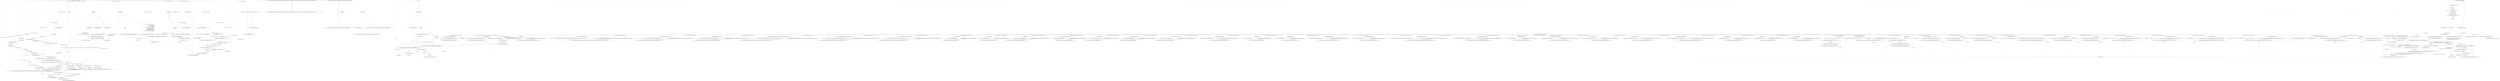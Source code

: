digraph  {
n110 [label="QuantConnect.Data.SubscriptionDataConfig", span=""];
n0 [label="Entry QuantConnect.Data.SubscriptionDataConfig.SubscriptionDataConfig(System.Type, QuantConnect.Symbol, QuantConnect.Resolution, DateTimeZone, DateTimeZone, bool, bool, bool, bool, QuantConnect.TickType?, bool, QuantConnect.DataNormalizationMode)", span="157-157", cluster="QuantConnect.Data.SubscriptionDataConfig.SubscriptionDataConfig(System.Type, QuantConnect.Symbol, QuantConnect.Resolution, DateTimeZone, DateTimeZone, bool, bool, bool, bool, QuantConnect.TickType?, bool, QuantConnect.DataNormalizationMode)"];
n1 [label="objectType == null", span="170-170", cluster="QuantConnect.Data.SubscriptionDataConfig.SubscriptionDataConfig(System.Type, QuantConnect.Symbol, QuantConnect.Resolution, DateTimeZone, DateTimeZone, bool, bool, bool, bool, QuantConnect.TickType?, bool, QuantConnect.DataNormalizationMode)"];
n3 [label="symbol == null", span="171-171", cluster="QuantConnect.Data.SubscriptionDataConfig.SubscriptionDataConfig(System.Type, QuantConnect.Symbol, QuantConnect.Resolution, DateTimeZone, DateTimeZone, bool, bool, bool, bool, QuantConnect.TickType?, bool, QuantConnect.DataNormalizationMode)"];
n5 [label="dataTimeZone == null", span="172-172", cluster="QuantConnect.Data.SubscriptionDataConfig.SubscriptionDataConfig(System.Type, QuantConnect.Symbol, QuantConnect.Resolution, DateTimeZone, DateTimeZone, bool, bool, bool, bool, QuantConnect.TickType?, bool, QuantConnect.DataNormalizationMode)"];
n7 [label="exchangeTimeZone == null", span="173-173", cluster="QuantConnect.Data.SubscriptionDataConfig.SubscriptionDataConfig(System.Type, QuantConnect.Symbol, QuantConnect.Resolution, DateTimeZone, DateTimeZone, bool, bool, bool, bool, QuantConnect.TickType?, bool, QuantConnect.DataNormalizationMode)"];
n9 [label="Type = objectType", span="175-175", cluster="QuantConnect.Data.SubscriptionDataConfig.SubscriptionDataConfig(System.Type, QuantConnect.Symbol, QuantConnect.Resolution, DateTimeZone, DateTimeZone, bool, bool, bool, bool, QuantConnect.TickType?, bool, QuantConnect.DataNormalizationMode)"];
n10 [label="SecurityType = symbol.ID.SecurityType", span="176-176", cluster="QuantConnect.Data.SubscriptionDataConfig.SubscriptionDataConfig(System.Type, QuantConnect.Symbol, QuantConnect.Resolution, DateTimeZone, DateTimeZone, bool, bool, bool, bool, QuantConnect.TickType?, bool, QuantConnect.DataNormalizationMode)"];
n11 [label="Resolution = resolution", span="177-177", cluster="QuantConnect.Data.SubscriptionDataConfig.SubscriptionDataConfig(System.Type, QuantConnect.Symbol, QuantConnect.Resolution, DateTimeZone, DateTimeZone, bool, bool, bool, bool, QuantConnect.TickType?, bool, QuantConnect.DataNormalizationMode)"];
n12 [label="_sid = symbol.ID", span="178-178", cluster="QuantConnect.Data.SubscriptionDataConfig.SubscriptionDataConfig(System.Type, QuantConnect.Symbol, QuantConnect.Resolution, DateTimeZone, DateTimeZone, bool, bool, bool, bool, QuantConnect.TickType?, bool, QuantConnect.DataNormalizationMode)"];
n13 [label="Symbol = symbol", span="179-179", cluster="QuantConnect.Data.SubscriptionDataConfig.SubscriptionDataConfig(System.Type, QuantConnect.Symbol, QuantConnect.Resolution, DateTimeZone, DateTimeZone, bool, bool, bool, bool, QuantConnect.TickType?, bool, QuantConnect.DataNormalizationMode)"];
n14 [label="FillDataForward = fillForward", span="180-180", cluster="QuantConnect.Data.SubscriptionDataConfig.SubscriptionDataConfig(System.Type, QuantConnect.Symbol, QuantConnect.Resolution, DateTimeZone, DateTimeZone, bool, bool, bool, bool, QuantConnect.TickType?, bool, QuantConnect.DataNormalizationMode)"];
n15 [label="ExtendedMarketHours = extendedHours", span="181-181", cluster="QuantConnect.Data.SubscriptionDataConfig.SubscriptionDataConfig(System.Type, QuantConnect.Symbol, QuantConnect.Resolution, DateTimeZone, DateTimeZone, bool, bool, bool, bool, QuantConnect.TickType?, bool, QuantConnect.DataNormalizationMode)"];
n17 [label="IsInternalFeed = isInternalFeed", span="183-183", cluster="QuantConnect.Data.SubscriptionDataConfig.SubscriptionDataConfig(System.Type, QuantConnect.Symbol, QuantConnect.Resolution, DateTimeZone, DateTimeZone, bool, bool, bool, bool, QuantConnect.TickType?, bool, QuantConnect.DataNormalizationMode)"];
n18 [label="IsCustomData = isCustom", span="184-184", cluster="QuantConnect.Data.SubscriptionDataConfig.SubscriptionDataConfig(System.Type, QuantConnect.Symbol, QuantConnect.Resolution, DateTimeZone, DateTimeZone, bool, bool, bool, bool, QuantConnect.TickType?, bool, QuantConnect.DataNormalizationMode)"];
n19 [label="Market = symbol.ID.Market", span="185-185", cluster="QuantConnect.Data.SubscriptionDataConfig.SubscriptionDataConfig(System.Type, QuantConnect.Symbol, QuantConnect.Resolution, DateTimeZone, DateTimeZone, bool, bool, bool, bool, QuantConnect.TickType?, bool, QuantConnect.DataNormalizationMode)"];
n20 [label="DataTimeZone = dataTimeZone", span="186-186", cluster="QuantConnect.Data.SubscriptionDataConfig.SubscriptionDataConfig(System.Type, QuantConnect.Symbol, QuantConnect.Resolution, DateTimeZone, DateTimeZone, bool, bool, bool, bool, QuantConnect.TickType?, bool, QuantConnect.DataNormalizationMode)"];
n21 [label="ExchangeTimeZone = exchangeTimeZone", span="187-187", cluster="QuantConnect.Data.SubscriptionDataConfig.SubscriptionDataConfig(System.Type, QuantConnect.Symbol, QuantConnect.Resolution, DateTimeZone, DateTimeZone, bool, bool, bool, bool, QuantConnect.TickType?, bool, QuantConnect.DataNormalizationMode)"];
n22 [label="IsFilteredSubscription = isFilteredSubscription", span="188-188", cluster="QuantConnect.Data.SubscriptionDataConfig.SubscriptionDataConfig(System.Type, QuantConnect.Symbol, QuantConnect.Resolution, DateTimeZone, DateTimeZone, bool, bool, bool, bool, QuantConnect.TickType?, bool, QuantConnect.DataNormalizationMode)"];
n24 [label="DataNormalizationMode = dataNormalizationMode", span="190-190", cluster="QuantConnect.Data.SubscriptionDataConfig.SubscriptionDataConfig(System.Type, QuantConnect.Symbol, QuantConnect.Resolution, DateTimeZone, DateTimeZone, bool, bool, bool, bool, QuantConnect.TickType?, bool, QuantConnect.DataNormalizationMode)"];
n25 [label="TickType = tickType ?? LeanData.GetCommonTickTypeForCommonDataTypes(objectType, SecurityType)", span="192-192", cluster="QuantConnect.Data.SubscriptionDataConfig.SubscriptionDataConfig(System.Type, QuantConnect.Symbol, QuantConnect.Resolution, DateTimeZone, DateTimeZone, bool, bool, bool, bool, QuantConnect.TickType?, bool, QuantConnect.DataNormalizationMode)"];
n26 [label=resolution, span="194-194", cluster="QuantConnect.Data.SubscriptionDataConfig.SubscriptionDataConfig(System.Type, QuantConnect.Symbol, QuantConnect.Resolution, DateTimeZone, DateTimeZone, bool, bool, bool, bool, QuantConnect.TickType?, bool, QuantConnect.DataNormalizationMode)"];
n38 [label="throw new InvalidEnumArgumentException(''Unexpected Resolution: '' + resolution);", span="214-214", cluster="QuantConnect.Data.SubscriptionDataConfig.SubscriptionDataConfig(System.Type, QuantConnect.Symbol, QuantConnect.Resolution, DateTimeZone, DateTimeZone, bool, bool, bool, bool, QuantConnect.TickType?, bool, QuantConnect.DataNormalizationMode)"];
n2 [label="throw new ArgumentNullException(''objectType'');", span="170-170", cluster="QuantConnect.Data.SubscriptionDataConfig.SubscriptionDataConfig(System.Type, QuantConnect.Symbol, QuantConnect.Resolution, DateTimeZone, DateTimeZone, bool, bool, bool, bool, QuantConnect.TickType?, bool, QuantConnect.DataNormalizationMode)"];
n4 [label="throw new ArgumentNullException(''symbol'');", span="171-171", cluster="QuantConnect.Data.SubscriptionDataConfig.SubscriptionDataConfig(System.Type, QuantConnect.Symbol, QuantConnect.Resolution, DateTimeZone, DateTimeZone, bool, bool, bool, bool, QuantConnect.TickType?, bool, QuantConnect.DataNormalizationMode)"];
n6 [label="throw new ArgumentNullException(''dataTimeZone'');", span="172-172", cluster="QuantConnect.Data.SubscriptionDataConfig.SubscriptionDataConfig(System.Type, QuantConnect.Symbol, QuantConnect.Resolution, DateTimeZone, DateTimeZone, bool, bool, bool, bool, QuantConnect.TickType?, bool, QuantConnect.DataNormalizationMode)"];
n8 [label="throw new ArgumentNullException(''exchangeTimeZone'');", span="173-173", cluster="QuantConnect.Data.SubscriptionDataConfig.SubscriptionDataConfig(System.Type, QuantConnect.Symbol, QuantConnect.Resolution, DateTimeZone, DateTimeZone, bool, bool, bool, bool, QuantConnect.TickType?, bool, QuantConnect.DataNormalizationMode)"];
n16 [label="PriceScaleFactor = 1", span="182-182", cluster="QuantConnect.Data.SubscriptionDataConfig.SubscriptionDataConfig(System.Type, QuantConnect.Symbol, QuantConnect.Resolution, DateTimeZone, DateTimeZone, bool, bool, bool, bool, QuantConnect.TickType?, bool, QuantConnect.DataNormalizationMode)"];
n23 [label="Consolidators = new HashSet<IDataConsolidator>()", span="189-189", cluster="QuantConnect.Data.SubscriptionDataConfig.SubscriptionDataConfig(System.Type, QuantConnect.Symbol, QuantConnect.Resolution, DateTimeZone, DateTimeZone, bool, bool, bool, bool, QuantConnect.TickType?, bool, QuantConnect.DataNormalizationMode)"];
n41 [label="Entry System.Collections.Generic.HashSet<T>.HashSet()", span="0-0", cluster="System.Collections.Generic.HashSet<T>.HashSet()"];
n42 [label="Entry QuantConnect.Util.LeanData.GetCommonTickTypeForCommonDataTypes(System.Type, QuantConnect.SecurityType)", span="681-681", cluster="QuantConnect.Util.LeanData.GetCommonTickTypeForCommonDataTypes(System.Type, QuantConnect.SecurityType)"];
n27 [label="Resolution.Tick", span="196-196", cluster="QuantConnect.Data.SubscriptionDataConfig.SubscriptionDataConfig(System.Type, QuantConnect.Symbol, QuantConnect.Resolution, DateTimeZone, DateTimeZone, bool, bool, bool, bool, QuantConnect.TickType?, bool, QuantConnect.DataNormalizationMode)"];
n30 [label="Resolution.Second", span="201-201", cluster="QuantConnect.Data.SubscriptionDataConfig.SubscriptionDataConfig(System.Type, QuantConnect.Symbol, QuantConnect.Resolution, DateTimeZone, DateTimeZone, bool, bool, bool, bool, QuantConnect.TickType?, bool, QuantConnect.DataNormalizationMode)"];
n32 [label="Resolution.Minute", span="204-204", cluster="QuantConnect.Data.SubscriptionDataConfig.SubscriptionDataConfig(System.Type, QuantConnect.Symbol, QuantConnect.Resolution, DateTimeZone, DateTimeZone, bool, bool, bool, bool, QuantConnect.TickType?, bool, QuantConnect.DataNormalizationMode)"];
n34 [label="Resolution.Hour", span="207-207", cluster="QuantConnect.Data.SubscriptionDataConfig.SubscriptionDataConfig(System.Type, QuantConnect.Symbol, QuantConnect.Resolution, DateTimeZone, DateTimeZone, bool, bool, bool, bool, QuantConnect.TickType?, bool, QuantConnect.DataNormalizationMode)"];
n36 [label="Resolution.Daily", span="210-210", cluster="QuantConnect.Data.SubscriptionDataConfig.SubscriptionDataConfig(System.Type, QuantConnect.Symbol, QuantConnect.Resolution, DateTimeZone, DateTimeZone, bool, bool, bool, bool, QuantConnect.TickType?, bool, QuantConnect.DataNormalizationMode)"];
n28 [label="Increment = TimeSpan.FromSeconds(0)", span="198-198", cluster="QuantConnect.Data.SubscriptionDataConfig.SubscriptionDataConfig(System.Type, QuantConnect.Symbol, QuantConnect.Resolution, DateTimeZone, DateTimeZone, bool, bool, bool, bool, QuantConnect.TickType?, bool, QuantConnect.DataNormalizationMode)"];
n29 [label="FillDataForward = false", span="199-199", cluster="QuantConnect.Data.SubscriptionDataConfig.SubscriptionDataConfig(System.Type, QuantConnect.Symbol, QuantConnect.Resolution, DateTimeZone, DateTimeZone, bool, bool, bool, bool, QuantConnect.TickType?, bool, QuantConnect.DataNormalizationMode)"];
n43 [label="Entry System.TimeSpan.FromSeconds(double)", span="0-0", cluster="System.TimeSpan.FromSeconds(double)"];
n31 [label="Increment = TimeSpan.FromSeconds(1)", span="202-202", cluster="QuantConnect.Data.SubscriptionDataConfig.SubscriptionDataConfig(System.Type, QuantConnect.Symbol, QuantConnect.Resolution, DateTimeZone, DateTimeZone, bool, bool, bool, bool, QuantConnect.TickType?, bool, QuantConnect.DataNormalizationMode)"];
n33 [label="Increment = TimeSpan.FromMinutes(1)", span="205-205", cluster="QuantConnect.Data.SubscriptionDataConfig.SubscriptionDataConfig(System.Type, QuantConnect.Symbol, QuantConnect.Resolution, DateTimeZone, DateTimeZone, bool, bool, bool, bool, QuantConnect.TickType?, bool, QuantConnect.DataNormalizationMode)"];
n35 [label="Increment = TimeSpan.FromHours(1)", span="208-208", cluster="QuantConnect.Data.SubscriptionDataConfig.SubscriptionDataConfig(System.Type, QuantConnect.Symbol, QuantConnect.Resolution, DateTimeZone, DateTimeZone, bool, bool, bool, bool, QuantConnect.TickType?, bool, QuantConnect.DataNormalizationMode)"];
n37 [label="Increment = TimeSpan.FromDays(1)", span="211-211", cluster="QuantConnect.Data.SubscriptionDataConfig.SubscriptionDataConfig(System.Type, QuantConnect.Symbol, QuantConnect.Resolution, DateTimeZone, DateTimeZone, bool, bool, bool, bool, QuantConnect.TickType?, bool, QuantConnect.DataNormalizationMode)"];
n39 [label="Exit QuantConnect.Data.SubscriptionDataConfig.SubscriptionDataConfig(System.Type, QuantConnect.Symbol, QuantConnect.Resolution, DateTimeZone, DateTimeZone, bool, bool, bool, bool, QuantConnect.TickType?, bool, QuantConnect.DataNormalizationMode)", span="157-157", cluster="QuantConnect.Data.SubscriptionDataConfig.SubscriptionDataConfig(System.Type, QuantConnect.Symbol, QuantConnect.Resolution, DateTimeZone, DateTimeZone, bool, bool, bool, bool, QuantConnect.TickType?, bool, QuantConnect.DataNormalizationMode)"];
n47 [label="Entry System.ComponentModel.InvalidEnumArgumentException.InvalidEnumArgumentException(string)", span="0-0", cluster="System.ComponentModel.InvalidEnumArgumentException.InvalidEnumArgumentException(string)"];
n45 [label="Entry System.TimeSpan.FromHours(double)", span="0-0", cluster="System.TimeSpan.FromHours(double)"];
n40 [label="Entry System.ArgumentNullException.ArgumentNullException(string)", span="0-0", cluster="System.ArgumentNullException.ArgumentNullException(string)"];
n46 [label="Entry System.TimeSpan.FromDays(double)", span="0-0", cluster="System.TimeSpan.FromDays(double)"];
n44 [label="Entry System.TimeSpan.FromMinutes(double)", span="0-0", cluster="System.TimeSpan.FromMinutes(double)"];
n48 [label="Entry QuantConnect.Data.SubscriptionDataConfig.SubscriptionDataConfig(QuantConnect.Data.SubscriptionDataConfig, System.Type, QuantConnect.Symbol, QuantConnect.Resolution?, DateTimeZone, DateTimeZone, bool?, bool?, bool?, bool?, QuantConnect.TickType?, bool?, QuantConnect.DataNormalizationMode?)", span="236-236", cluster="QuantConnect.Data.SubscriptionDataConfig.SubscriptionDataConfig(QuantConnect.Data.SubscriptionDataConfig, System.Type, QuantConnect.Symbol, QuantConnect.Resolution?, DateTimeZone, DateTimeZone, bool?, bool?, bool?, bool?, QuantConnect.TickType?, bool?, QuantConnect.DataNormalizationMode?)"];
n49 [label="Exit QuantConnect.Data.SubscriptionDataConfig.SubscriptionDataConfig(QuantConnect.Data.SubscriptionDataConfig, System.Type, QuantConnect.Symbol, QuantConnect.Resolution?, DateTimeZone, DateTimeZone, bool?, bool?, bool?, bool?, QuantConnect.TickType?, bool?, QuantConnect.DataNormalizationMode?)", span="236-236", cluster="QuantConnect.Data.SubscriptionDataConfig.SubscriptionDataConfig(QuantConnect.Data.SubscriptionDataConfig, System.Type, QuantConnect.Symbol, QuantConnect.Resolution?, DateTimeZone, DateTimeZone, bool?, bool?, bool?, bool?, QuantConnect.TickType?, bool?, QuantConnect.DataNormalizationMode?)"];
n50 [label="Entry QuantConnect.Data.SubscriptionDataConfig.GetNormalizedPrice(decimal)", span="270-270", cluster="QuantConnect.Data.SubscriptionDataConfig.GetNormalizedPrice(decimal)"];
n51 [label=DataNormalizationMode, span="272-272", cluster="QuantConnect.Data.SubscriptionDataConfig.GetNormalizedPrice(decimal)"];
n53 [label="return price;", span="275-275", cluster="QuantConnect.Data.SubscriptionDataConfig.GetNormalizedPrice(decimal)"];
n56 [label="return price*PriceScaleFactor;", span="280-280", cluster="QuantConnect.Data.SubscriptionDataConfig.GetNormalizedPrice(decimal)"];
n58 [label="return (price*PriceScaleFactor) + SumOfDividends;", span="283-283", cluster="QuantConnect.Data.SubscriptionDataConfig.GetNormalizedPrice(decimal)"];
n52 [label="DataNormalizationMode.Raw", span="274-274", cluster="QuantConnect.Data.SubscriptionDataConfig.GetNormalizedPrice(decimal)"];
n54 [label="DataNormalizationMode.Adjusted", span="278-278", cluster="QuantConnect.Data.SubscriptionDataConfig.GetNormalizedPrice(decimal)"];
n57 [label="DataNormalizationMode.TotalReturn", span="282-282", cluster="QuantConnect.Data.SubscriptionDataConfig.GetNormalizedPrice(decimal)"];
n59 [label="throw new ArgumentOutOfRangeException();", span="286-286", cluster="QuantConnect.Data.SubscriptionDataConfig.GetNormalizedPrice(decimal)"];
n55 [label="DataNormalizationMode.SplitAdjusted", span="279-279", cluster="QuantConnect.Data.SubscriptionDataConfig.GetNormalizedPrice(decimal)"];
n60 [label="Exit QuantConnect.Data.SubscriptionDataConfig.GetNormalizedPrice(decimal)", span="270-270", cluster="QuantConnect.Data.SubscriptionDataConfig.GetNormalizedPrice(decimal)"];
n61 [label="Entry System.ArgumentOutOfRangeException.ArgumentOutOfRangeException()", span="0-0", cluster="System.ArgumentOutOfRangeException.ArgumentOutOfRangeException()"];
n62 [label="Entry QuantConnect.Data.SubscriptionDataConfig.Equals(QuantConnect.Data.SubscriptionDataConfig)", span="297-297", cluster="QuantConnect.Data.SubscriptionDataConfig.Equals(QuantConnect.Data.SubscriptionDataConfig)"];
n63 [label="ReferenceEquals(null, other)", span="299-299", cluster="QuantConnect.Data.SubscriptionDataConfig.Equals(QuantConnect.Data.SubscriptionDataConfig)"];
n65 [label="ReferenceEquals(this, other)", span="300-300", cluster="QuantConnect.Data.SubscriptionDataConfig.Equals(QuantConnect.Data.SubscriptionDataConfig)"];
n67 [label="return _sid.Equals(other._sid) && Type == other.Type \r\n                && TickType == other.TickType \r\n                && Resolution == other.Resolution\r\n                && FillDataForward == other.FillDataForward \r\n                && ExtendedMarketHours == other.ExtendedMarketHours \r\n                && IsInternalFeed == other.IsInternalFeed\r\n                && IsCustomData == other.IsCustomData \r\n                && DataTimeZone.Equals(other.DataTimeZone) \r\n                && ExchangeTimeZone.Equals(other.ExchangeTimeZone)\r\n                && IsFilteredSubscription == other.IsFilteredSubscription;", span="301-310", cluster="QuantConnect.Data.SubscriptionDataConfig.Equals(QuantConnect.Data.SubscriptionDataConfig)"];
n64 [label="return false;", span="299-299", cluster="QuantConnect.Data.SubscriptionDataConfig.Equals(QuantConnect.Data.SubscriptionDataConfig)"];
n69 [label="Entry object.ReferenceEquals(object, object)", span="0-0", cluster="object.ReferenceEquals(object, object)"];
n66 [label="return true;", span="300-300", cluster="QuantConnect.Data.SubscriptionDataConfig.Equals(QuantConnect.Data.SubscriptionDataConfig)"];
n68 [label="Exit QuantConnect.Data.SubscriptionDataConfig.Equals(QuantConnect.Data.SubscriptionDataConfig)", span="297-297", cluster="QuantConnect.Data.SubscriptionDataConfig.Equals(QuantConnect.Data.SubscriptionDataConfig)"];
n70 [label="Entry QuantConnect.SecurityIdentifier.Equals(QuantConnect.SecurityIdentifier)", span="657-657", cluster="QuantConnect.SecurityIdentifier.Equals(QuantConnect.SecurityIdentifier)"];
n71 [label="Entry Unk.Equals", span="", cluster="Unk.Equals"];
n72 [label="Entry QuantConnect.Data.SubscriptionDataConfig.Equals(object)", span="320-320", cluster="QuantConnect.Data.SubscriptionDataConfig.Equals(object)"];
n73 [label="ReferenceEquals(null, obj)", span="322-322", cluster="QuantConnect.Data.SubscriptionDataConfig.Equals(object)"];
n75 [label="ReferenceEquals(this, obj)", span="323-323", cluster="QuantConnect.Data.SubscriptionDataConfig.Equals(object)"];
n77 [label="obj.GetType() != GetType()", span="324-324", cluster="QuantConnect.Data.SubscriptionDataConfig.Equals(object)"];
n79 [label="return Equals((SubscriptionDataConfig) obj);", span="325-325", cluster="QuantConnect.Data.SubscriptionDataConfig.Equals(object)"];
n74 [label="return false;", span="322-322", cluster="QuantConnect.Data.SubscriptionDataConfig.Equals(object)"];
n76 [label="return true;", span="323-323", cluster="QuantConnect.Data.SubscriptionDataConfig.Equals(object)"];
n78 [label="return false;", span="324-324", cluster="QuantConnect.Data.SubscriptionDataConfig.Equals(object)"];
n81 [label="Entry object.GetType()", span="0-0", cluster="object.GetType()"];
n80 [label="Exit QuantConnect.Data.SubscriptionDataConfig.Equals(object)", span="320-320", cluster="QuantConnect.Data.SubscriptionDataConfig.Equals(object)"];
n82 [label="Entry QuantConnect.Data.SubscriptionDataConfig.GetHashCode()", span="334-334", cluster="QuantConnect.Data.SubscriptionDataConfig.GetHashCode()"];
n83 [label="var hashCode = _sid.GetHashCode()", span="338-338", cluster="QuantConnect.Data.SubscriptionDataConfig.GetHashCode()"];
n84 [label="hashCode = (hashCode*397) ^ Type.GetHashCode()", span="339-339", cluster="QuantConnect.Data.SubscriptionDataConfig.GetHashCode()"];
n96 [label="Entry QuantConnect.SecurityIdentifier.GetHashCode()", span="685-685", cluster="QuantConnect.SecurityIdentifier.GetHashCode()"];
n85 [label="hashCode = (hashCode*397) ^ (int) TickType", span="340-340", cluster="QuantConnect.Data.SubscriptionDataConfig.GetHashCode()"];
n97 [label="Entry System.Type.GetHashCode()", span="0-0", cluster="System.Type.GetHashCode()"];
n86 [label="hashCode = (hashCode*397) ^ (int) Resolution", span="341-341", cluster="QuantConnect.Data.SubscriptionDataConfig.GetHashCode()"];
n87 [label="hashCode = (hashCode*397) ^ FillDataForward.GetHashCode()", span="342-342", cluster="QuantConnect.Data.SubscriptionDataConfig.GetHashCode()"];
n88 [label="hashCode = (hashCode*397) ^ ExtendedMarketHours.GetHashCode()", span="343-343", cluster="QuantConnect.Data.SubscriptionDataConfig.GetHashCode()"];
n98 [label="Entry bool.GetHashCode()", span="0-0", cluster="bool.GetHashCode()"];
n89 [label="hashCode = (hashCode*397) ^ IsInternalFeed.GetHashCode()", span="344-344", cluster="QuantConnect.Data.SubscriptionDataConfig.GetHashCode()"];
n90 [label="hashCode = (hashCode*397) ^ IsCustomData.GetHashCode()", span="345-345", cluster="QuantConnect.Data.SubscriptionDataConfig.GetHashCode()"];
n91 [label="hashCode = (hashCode*397) ^ DataTimeZone.GetHashCode()", span="346-346", cluster="QuantConnect.Data.SubscriptionDataConfig.GetHashCode()"];
n92 [label="hashCode = (hashCode*397) ^ ExchangeTimeZone.GetHashCode()", span="347-347", cluster="QuantConnect.Data.SubscriptionDataConfig.GetHashCode()"];
n99 [label="Entry Unk.GetHashCode", span="", cluster="Unk.GetHashCode"];
n93 [label="hashCode = (hashCode*397) ^ IsFilteredSubscription.GetHashCode()", span="348-348", cluster="QuantConnect.Data.SubscriptionDataConfig.GetHashCode()"];
n94 [label="return hashCode;", span="349-349", cluster="QuantConnect.Data.SubscriptionDataConfig.GetHashCode()"];
n95 [label="Exit QuantConnect.Data.SubscriptionDataConfig.GetHashCode()", span="334-334", cluster="QuantConnect.Data.SubscriptionDataConfig.GetHashCode()"];
n100 [label="Entry QuantConnect.Data.SubscriptionDataConfig.operator ==(QuantConnect.Data.SubscriptionDataConfig, QuantConnect.Data.SubscriptionDataConfig)", span="356-356", cluster="QuantConnect.Data.SubscriptionDataConfig.operator ==(QuantConnect.Data.SubscriptionDataConfig, QuantConnect.Data.SubscriptionDataConfig)"];
n101 [label="return Equals(left, right);", span="358-358", cluster="QuantConnect.Data.SubscriptionDataConfig.operator ==(QuantConnect.Data.SubscriptionDataConfig, QuantConnect.Data.SubscriptionDataConfig)"];
n102 [label="Exit QuantConnect.Data.SubscriptionDataConfig.operator ==(QuantConnect.Data.SubscriptionDataConfig, QuantConnect.Data.SubscriptionDataConfig)", span="356-356", cluster="QuantConnect.Data.SubscriptionDataConfig.operator ==(QuantConnect.Data.SubscriptionDataConfig, QuantConnect.Data.SubscriptionDataConfig)"];
n103 [label="Entry object.Equals(object, object)", span="0-0", cluster="object.Equals(object, object)"];
n104 [label="Entry QuantConnect.Data.SubscriptionDataConfig.operator !=(QuantConnect.Data.SubscriptionDataConfig, QuantConnect.Data.SubscriptionDataConfig)", span="364-364", cluster="QuantConnect.Data.SubscriptionDataConfig.operator !=(QuantConnect.Data.SubscriptionDataConfig, QuantConnect.Data.SubscriptionDataConfig)"];
n105 [label="return !Equals(left, right);", span="366-366", cluster="QuantConnect.Data.SubscriptionDataConfig.operator !=(QuantConnect.Data.SubscriptionDataConfig, QuantConnect.Data.SubscriptionDataConfig)"];
n106 [label="Exit QuantConnect.Data.SubscriptionDataConfig.operator !=(QuantConnect.Data.SubscriptionDataConfig, QuantConnect.Data.SubscriptionDataConfig)", span="364-364", cluster="QuantConnect.Data.SubscriptionDataConfig.operator !=(QuantConnect.Data.SubscriptionDataConfig, QuantConnect.Data.SubscriptionDataConfig)"];
n107 [label="Entry QuantConnect.Data.SubscriptionDataConfig.ToString()", span="376-376", cluster="QuantConnect.Data.SubscriptionDataConfig.ToString()"];
n108 [label="return Symbol.Value + '','' + MappedSymbol + '','' + Resolution + '','' + Type.Name + '','' + TickType;", span="378-378", cluster="QuantConnect.Data.SubscriptionDataConfig.ToString()"];
n109 [label="Exit QuantConnect.Data.SubscriptionDataConfig.ToString()", span="376-376", cluster="QuantConnect.Data.SubscriptionDataConfig.ToString()"];
d116 [label="_algorithm.OnData(SubscriptionManager.HasCustomData ? new PythonSlice(slice) : slice)", span="708-708", cluster="QuantConnect.AlgorithmFactory.Python.Wrappers.AlgorithmPythonWrapper.OnData(QuantConnect.Data.Slice)", color=green, community=0];
d273 [label="QuantConnect.AlgorithmFactory.Python.Wrappers.AlgorithmPythonWrapper", span=""];
d114 [label="Entry QuantConnect.AlgorithmFactory.Python.Wrappers.AlgorithmPythonWrapper.OnData(QuantConnect.Data.Slice)", span="704-704", cluster="QuantConnect.AlgorithmFactory.Python.Wrappers.AlgorithmPythonWrapper.OnData(QuantConnect.Data.Slice)"];
d115 [label="Py.GIL()", span="706-706", cluster="QuantConnect.AlgorithmFactory.Python.Wrappers.AlgorithmPythonWrapper.OnData(QuantConnect.Data.Slice)"];
d117 [label="Exit QuantConnect.AlgorithmFactory.Python.Wrappers.AlgorithmPythonWrapper.OnData(QuantConnect.Data.Slice)", span="704-704", cluster="QuantConnect.AlgorithmFactory.Python.Wrappers.AlgorithmPythonWrapper.OnData(QuantConnect.Data.Slice)"];
d118 [label="Entry QuantConnect.Python.PythonSlice.PythonSlice(QuantConnect.Data.Slice)", span="57-57", cluster="QuantConnect.Python.PythonSlice.PythonSlice(QuantConnect.Data.Slice)"];
d119 [label="Entry Unk.OnData", span="", cluster="Unk.OnData"];
d1 [label="_algorithm = null", span="52-52", cluster="QuantConnect.AlgorithmFactory.Python.Wrappers.AlgorithmPythonWrapper.AlgorithmPythonWrapper(PyObject)"];
d10 [label="_algorithm = attr.Invoke()", span="73-73", cluster="QuantConnect.AlgorithmFactory.Python.Wrappers.AlgorithmPythonWrapper.AlgorithmPythonWrapper(PyObject)"];
d11 [label="_baseAlgorithm = (QCAlgorithm)_algorithm", span="76-76", cluster="QuantConnect.AlgorithmFactory.Python.Wrappers.AlgorithmPythonWrapper.AlgorithmPythonWrapper(PyObject)"];
d12 [label="_baseAlgorithm.AlphasGenerated += AlphasGenerated", span="80-80", cluster="QuantConnect.AlgorithmFactory.Python.Wrappers.AlgorithmPythonWrapper.AlgorithmPythonWrapper(PyObject)"];
d13 [label="_baseAlgorithm.SetPandasConverter()", span="83-83", cluster="QuantConnect.AlgorithmFactory.Python.Wrappers.AlgorithmPythonWrapper.AlgorithmPythonWrapper(PyObject)"];
d31 [label="_baseAlgorithm.SetStatus(status)", span="416-416", cluster="QuantConnect.AlgorithmFactory.Python.Wrappers.AlgorithmPythonWrapper.SetStatus(QuantConnect.AlgorithmStatus)"];
d35 [label="_baseAlgorithm.SetAvailableDataTypes(availableDataTypes)", span="425-425", cluster="QuantConnect.AlgorithmFactory.Python.Wrappers.AlgorithmPythonWrapper.SetAvailableDataTypes(System.Collections.Generic.Dictionary<QuantConnect.SecurityType, System.Collections.Generic.List<QuantConnect.TickType>>)"];
d39 [label="_baseAlgorithm.SetOptionChainProvider(optionChainProvider)", span="434-434", cluster="QuantConnect.AlgorithmFactory.Python.Wrappers.AlgorithmPythonWrapper.SetOptionChainProvider(QuantConnect.Interfaces.IOptionChainProvider)"];
d43 [label="_baseAlgorithm.SetFutureChainProvider(futureChainProvider)", span="443-443", cluster="QuantConnect.AlgorithmFactory.Python.Wrappers.AlgorithmPythonWrapper.SetFutureChainProvider(QuantConnect.Interfaces.IFutureChainProvider)"];
d47 [label="return _baseAlgorithm.AddSecurity(securityType, symbol, resolution, market, fillDataForward, leverage, extendedMarketHours);", span="542-542", cluster="QuantConnect.AlgorithmFactory.Python.Wrappers.AlgorithmPythonWrapper.AddSecurity(QuantConnect.SecurityType, string, QuantConnect.Resolution, string, bool, decimal, bool)"];
d51 [label="return _baseAlgorithm.AddFutureContract(symbol, resolution, fillDataForward, leverage);", span="555-555", cluster="QuantConnect.AlgorithmFactory.Python.Wrappers.AlgorithmPythonWrapper.AddFutureContract(QuantConnect.Symbol, QuantConnect.Resolution, bool, decimal)"];
d55 [label="return _baseAlgorithm.AddOptionContract(symbol, resolution, fillDataForward, leverage);", span="568-568", cluster="QuantConnect.AlgorithmFactory.Python.Wrappers.AlgorithmPythonWrapper.AddOptionContract(QuantConnect.Symbol, QuantConnect.Resolution, bool, decimal)"];
d59 [label="_baseAlgorithm.Debug(message)", span="577-577", cluster="QuantConnect.AlgorithmFactory.Python.Wrappers.AlgorithmPythonWrapper.Debug(string)"];
d63 [label="_baseAlgorithm.Error(message)", span="586-586", cluster="QuantConnect.AlgorithmFactory.Python.Wrappers.AlgorithmPythonWrapper.Error(string)"];
d67 [label="_baseAlgorithm.AddChart(chart)", span="595-595", cluster="QuantConnect.AlgorithmFactory.Python.Wrappers.AlgorithmPythonWrapper.AddChart(QuantConnect.Chart)"];
d71 [label="return _baseAlgorithm.GetChartUpdates(clearChartData);", span="605-605", cluster="QuantConnect.AlgorithmFactory.Python.Wrappers.AlgorithmPythonWrapper.GetChartUpdates(bool)"];
d75 [label="return _baseAlgorithm.GetLocked();", span="613-613", cluster="QuantConnect.AlgorithmFactory.Python.Wrappers.AlgorithmPythonWrapper.GetLocked()"];
d79 [label="return _baseAlgorithm.GetParameter(name);", span="624-624", cluster="QuantConnect.AlgorithmFactory.Python.Wrappers.AlgorithmPythonWrapper.GetParameter(string)"];
d83 [label="return _baseAlgorithm.GetWarmupHistoryRequests();", span="633-633", cluster="QuantConnect.AlgorithmFactory.Python.Wrappers.AlgorithmPythonWrapper.GetWarmupHistoryRequests()"];
d88 [label="_algorithm.Initialize()", span="643-643", cluster="QuantConnect.AlgorithmFactory.Python.Wrappers.AlgorithmPythonWrapper.Initialize()"];
d92 [label="return _baseAlgorithm.Liquidate(symbolToLiquidate, tag);", span="655-655", cluster="QuantConnect.AlgorithmFactory.Python.Wrappers.AlgorithmPythonWrapper.Liquidate(QuantConnect.Symbol, string)"];
d96 [label="_baseAlgorithm.Log(message)", span="664-664", cluster="QuantConnect.AlgorithmFactory.Python.Wrappers.AlgorithmPythonWrapper.Log(string)"];
d101 [label="_algorithm.OnBrokerageDisconnect()", span="674-674", cluster="QuantConnect.AlgorithmFactory.Python.Wrappers.AlgorithmPythonWrapper.OnBrokerageDisconnect()"];
d106 [label="_algorithm.OnBrokerageMessage(messageEvent)", span="685-685", cluster="QuantConnect.AlgorithmFactory.Python.Wrappers.AlgorithmPythonWrapper.OnBrokerageMessage(QuantConnect.Brokerages.BrokerageMessageEvent)"];
d111 [label="_algorithm.OnBrokerageReconnect()", span="696-696", cluster="QuantConnect.AlgorithmFactory.Python.Wrappers.AlgorithmPythonWrapper.OnBrokerageReconnect()"];
d122 [label="_algorithm.OnFrameworkData(slice)", span="720-720", cluster="QuantConnect.AlgorithmFactory.Python.Wrappers.AlgorithmPythonWrapper.OnFrameworkData(QuantConnect.Data.Slice)"];
d127 [label="_algorithm.OnEndOfAlgorithm()", span="731-731", cluster="QuantConnect.AlgorithmFactory.Python.Wrappers.AlgorithmPythonWrapper.OnEndOfAlgorithm()"];
d132 [label="_algorithm.OnEndOfDay()", span="745-745", cluster="QuantConnect.AlgorithmFactory.Python.Wrappers.AlgorithmPythonWrapper.OnEndOfDay()"];
d141 [label="_algorithm.OnEndOfDay(symbol)", span="773-773", cluster="QuantConnect.AlgorithmFactory.Python.Wrappers.AlgorithmPythonWrapper.OnEndOfDay(QuantConnect.Symbol)"];
d148 [label="var pyRequests = _algorithm.OnMarginCall(requests) as PyObject", span="797-797", cluster="QuantConnect.AlgorithmFactory.Python.Wrappers.AlgorithmPythonWrapper.OnMarginCall(System.Collections.Generic.List<QuantConnect.Orders.SubmitOrderRequest>)"];
d154 [label="TryConvert(pyRequest, out request)", span="810-810", cluster="QuantConnect.AlgorithmFactory.Python.Wrappers.AlgorithmPythonWrapper.OnMarginCall(System.Collections.Generic.List<QuantConnect.Orders.SubmitOrderRequest>)"];
d160 [label="_baseAlgorithm.OnMarginCall(requests)", span="828-828", cluster="QuantConnect.AlgorithmFactory.Python.Wrappers.AlgorithmPythonWrapper.OnMarginCall(System.Collections.Generic.List<QuantConnect.Orders.SubmitOrderRequest>)"];
d172 [label="_algorithm.OnMarginCallWarning()", span="845-845", cluster="QuantConnect.AlgorithmFactory.Python.Wrappers.AlgorithmPythonWrapper.OnMarginCallWarning()"];
d177 [label="_algorithm.OnOrderEvent(newEvent)", span="858-858", cluster="QuantConnect.AlgorithmFactory.Python.Wrappers.AlgorithmPythonWrapper.OnOrderEvent(QuantConnect.Orders.OrderEvent)"];
d182 [label="_algorithm.OnAssignmentOrderEvent(assignmentEvent)", span="871-871", cluster="QuantConnect.AlgorithmFactory.Python.Wrappers.AlgorithmPythonWrapper.OnAssignmentOrderEvent(QuantConnect.Orders.OrderEvent)"];
d187 [label="_algorithm.OnSecuritiesChanged(changes)", span="883-883", cluster="QuantConnect.AlgorithmFactory.Python.Wrappers.AlgorithmPythonWrapper.OnSecuritiesChanged(QuantConnect.Data.UniverseSelection.SecurityChanges)"];
d192 [label="_algorithm.OnFrameworkSecuritiesChanged(changes)", span="895-895", cluster="QuantConnect.AlgorithmFactory.Python.Wrappers.AlgorithmPythonWrapper.OnFrameworkSecuritiesChanged(QuantConnect.Data.UniverseSelection.SecurityChanges)"];
d196 [label="_baseAlgorithm.PostInitialize()", span="905-905", cluster="QuantConnect.AlgorithmFactory.Python.Wrappers.AlgorithmPythonWrapper.PostInitialize()"];
d201 [label="_algorithm.OnWarmupFinished()", span="915-915", cluster="QuantConnect.AlgorithmFactory.Python.Wrappers.AlgorithmPythonWrapper.OnWarmupFinished()"];
d205 [label="return _baseAlgorithm.RemoveSecurity(symbol);", span="926-926", cluster="QuantConnect.AlgorithmFactory.Python.Wrappers.AlgorithmPythonWrapper.RemoveSecurity(QuantConnect.Symbol)"];
d209 [label="_baseAlgorithm.SetAlgorithmId(algorithmId)", span="935-935", cluster="QuantConnect.AlgorithmFactory.Python.Wrappers.AlgorithmPythonWrapper.SetAlgorithmId(string)"];
d213 [label="_baseAlgorithm.SetBrokerageMessageHandler(handler)", span="947-947", cluster="QuantConnect.AlgorithmFactory.Python.Wrappers.AlgorithmPythonWrapper.SetBrokerageMessageHandler(QuantConnect.Brokerages.IBrokerageMessageHandler)"];
d217 [label="_baseAlgorithm.SetBrokerageModel(brokerageModel)", span="958-958", cluster="QuantConnect.AlgorithmFactory.Python.Wrappers.AlgorithmPythonWrapper.SetBrokerageModel(QuantConnect.Brokerages.IBrokerageModel)"];
d221 [label="_baseAlgorithm.SetCash(startingCash)", span="967-967", cluster="QuantConnect.AlgorithmFactory.Python.Wrappers.AlgorithmPythonWrapper.SetCash(decimal)"];
d225 [label="_baseAlgorithm.SetCash(symbol, startingCash, conversionRate)", span="978-978", cluster="QuantConnect.AlgorithmFactory.Python.Wrappers.AlgorithmPythonWrapper.SetCash(string, decimal, decimal)"];
d229 [label="_baseAlgorithm.SetDateTime(time)", span="987-987", cluster="QuantConnect.AlgorithmFactory.Python.Wrappers.AlgorithmPythonWrapper.SetDateTime(System.DateTime)"];
d233 [label="_baseAlgorithm.SetRunTimeError(exception)", span="996-996", cluster="QuantConnect.AlgorithmFactory.Python.Wrappers.AlgorithmPythonWrapper.SetRunTimeError(System.Exception)"];
d237 [label="_baseAlgorithm.SetFinishedWarmingUp()", span="1004-1004", cluster="QuantConnect.AlgorithmFactory.Python.Wrappers.AlgorithmPythonWrapper.SetFinishedWarmingUp()"];
d238 [label="OnWarmupFinished()", span="1007-1007", cluster="QuantConnect.AlgorithmFactory.Python.Wrappers.AlgorithmPythonWrapper.SetFinishedWarmingUp()"];
d242 [label="_baseAlgorithm.SetHistoryProvider(historyProvider)", span="1016-1016", cluster="QuantConnect.AlgorithmFactory.Python.Wrappers.AlgorithmPythonWrapper.SetHistoryProvider(QuantConnect.Interfaces.IHistoryProvider)"];
d246 [label="_baseAlgorithm.SetLiveMode(live)", span="1025-1025", cluster="QuantConnect.AlgorithmFactory.Python.Wrappers.AlgorithmPythonWrapper.SetLiveMode(bool)"];
d250 [label="_baseAlgorithm.SetLocked()", span="1033-1033", cluster="QuantConnect.AlgorithmFactory.Python.Wrappers.AlgorithmPythonWrapper.SetLocked()"];
d254 [label="_baseAlgorithm.SetMaximumOrders(max)", span="1042-1042", cluster="QuantConnect.AlgorithmFactory.Python.Wrappers.AlgorithmPythonWrapper.SetMaximumOrders(int)"];
d258 [label="_baseAlgorithm.SetParameters(parameters)", span="1051-1051", cluster="QuantConnect.AlgorithmFactory.Python.Wrappers.AlgorithmPythonWrapper.SetParameters(System.Collections.Generic.Dictionary<string, string>)"];
d270 [label="return _algorithm == null ? base.ToString() : _algorithm.Repr();", span="1080-1080", cluster="QuantConnect.AlgorithmFactory.Python.Wrappers.AlgorithmPythonWrapper.ToString()"];
d18 [label="Entry Unk.GIL", span="", cluster="Unk.GIL"];
d0 [label="Entry QuantConnect.AlgorithmFactory.Python.Wrappers.AlgorithmPythonWrapper.AlgorithmPythonWrapper(PyObject)", span="50-50", cluster="QuantConnect.AlgorithmFactory.Python.Wrappers.AlgorithmPythonWrapper.AlgorithmPythonWrapper(PyObject)"];
d2 [label="Py.GIL()", span="56-56", cluster="QuantConnect.AlgorithmFactory.Python.Wrappers.AlgorithmPythonWrapper.AlgorithmPythonWrapper(PyObject)"];
d8 [label="var attr = module.GetAttr(name.ToString())", span="69-69", cluster="QuantConnect.AlgorithmFactory.Python.Wrappers.AlgorithmPythonWrapper.AlgorithmPythonWrapper(PyObject)"];
d9 [label="attr.IsSubclass(baseClass) && attr.Repr().Contains(moduleName)", span="71-71", cluster="QuantConnect.AlgorithmFactory.Python.Wrappers.AlgorithmPythonWrapper.AlgorithmPythonWrapper(PyObject)"];
d27 [label="Entry Unk.Invoke", span="", cluster="Unk.Invoke"];
d14 [label="return;", span="85-85", cluster="QuantConnect.AlgorithmFactory.Python.Wrappers.AlgorithmPythonWrapper.AlgorithmPythonWrapper(PyObject)"];
d28 [label="Entry QuantConnect.Algorithm.QCAlgorithm.SetPandasConverter()", span="41-41", cluster="QuantConnect.Algorithm.QCAlgorithm.SetPandasConverter()"];
d30 [label="Entry QuantConnect.AlgorithmFactory.Python.Wrappers.AlgorithmPythonWrapper.SetStatus(QuantConnect.AlgorithmStatus)", span="414-414", cluster="QuantConnect.AlgorithmFactory.Python.Wrappers.AlgorithmPythonWrapper.SetStatus(QuantConnect.AlgorithmStatus)"];
d32 [label="Exit QuantConnect.AlgorithmFactory.Python.Wrappers.AlgorithmPythonWrapper.SetStatus(QuantConnect.AlgorithmStatus)", span="414-414", cluster="QuantConnect.AlgorithmFactory.Python.Wrappers.AlgorithmPythonWrapper.SetStatus(QuantConnect.AlgorithmStatus)"];
d33 [label="Entry QuantConnect.Algorithm.QCAlgorithm.SetStatus(QuantConnect.AlgorithmStatus)", span="1892-1892", cluster="QuantConnect.Algorithm.QCAlgorithm.SetStatus(QuantConnect.AlgorithmStatus)"];
d34 [label="Entry QuantConnect.AlgorithmFactory.Python.Wrappers.AlgorithmPythonWrapper.SetAvailableDataTypes(System.Collections.Generic.Dictionary<QuantConnect.SecurityType, System.Collections.Generic.List<QuantConnect.TickType>>)", span="423-423", cluster="QuantConnect.AlgorithmFactory.Python.Wrappers.AlgorithmPythonWrapper.SetAvailableDataTypes(System.Collections.Generic.Dictionary<QuantConnect.SecurityType, System.Collections.Generic.List<QuantConnect.TickType>>)"];
d36 [label="Exit QuantConnect.AlgorithmFactory.Python.Wrappers.AlgorithmPythonWrapper.SetAvailableDataTypes(System.Collections.Generic.Dictionary<QuantConnect.SecurityType, System.Collections.Generic.List<QuantConnect.TickType>>)", span="423-423", cluster="QuantConnect.AlgorithmFactory.Python.Wrappers.AlgorithmPythonWrapper.SetAvailableDataTypes(System.Collections.Generic.Dictionary<QuantConnect.SecurityType, System.Collections.Generic.List<QuantConnect.TickType>>)"];
d37 [label="Entry QuantConnect.Algorithm.QCAlgorithm.SetAvailableDataTypes(System.Collections.Generic.Dictionary<QuantConnect.SecurityType, System.Collections.Generic.List<QuantConnect.TickType>>)", span="607-607", cluster="QuantConnect.Algorithm.QCAlgorithm.SetAvailableDataTypes(System.Collections.Generic.Dictionary<QuantConnect.SecurityType, System.Collections.Generic.List<QuantConnect.TickType>>)"];
d38 [label="Entry QuantConnect.AlgorithmFactory.Python.Wrappers.AlgorithmPythonWrapper.SetOptionChainProvider(QuantConnect.Interfaces.IOptionChainProvider)", span="432-432", cluster="QuantConnect.AlgorithmFactory.Python.Wrappers.AlgorithmPythonWrapper.SetOptionChainProvider(QuantConnect.Interfaces.IOptionChainProvider)"];
d40 [label="Exit QuantConnect.AlgorithmFactory.Python.Wrappers.AlgorithmPythonWrapper.SetOptionChainProvider(QuantConnect.Interfaces.IOptionChainProvider)", span="432-432", cluster="QuantConnect.AlgorithmFactory.Python.Wrappers.AlgorithmPythonWrapper.SetOptionChainProvider(QuantConnect.Interfaces.IOptionChainProvider)"];
d41 [label="Entry QuantConnect.Algorithm.QCAlgorithm.SetOptionChainProvider(QuantConnect.Interfaces.IOptionChainProvider)", span="649-649", cluster="QuantConnect.Algorithm.QCAlgorithm.SetOptionChainProvider(QuantConnect.Interfaces.IOptionChainProvider)"];
d42 [label="Entry QuantConnect.AlgorithmFactory.Python.Wrappers.AlgorithmPythonWrapper.SetFutureChainProvider(QuantConnect.Interfaces.IFutureChainProvider)", span="441-441", cluster="QuantConnect.AlgorithmFactory.Python.Wrappers.AlgorithmPythonWrapper.SetFutureChainProvider(QuantConnect.Interfaces.IFutureChainProvider)"];
d44 [label="Exit QuantConnect.AlgorithmFactory.Python.Wrappers.AlgorithmPythonWrapper.SetFutureChainProvider(QuantConnect.Interfaces.IFutureChainProvider)", span="441-441", cluster="QuantConnect.AlgorithmFactory.Python.Wrappers.AlgorithmPythonWrapper.SetFutureChainProvider(QuantConnect.Interfaces.IFutureChainProvider)"];
d45 [label="Entry QuantConnect.Algorithm.QCAlgorithm.SetFutureChainProvider(QuantConnect.Interfaces.IFutureChainProvider)", span="658-658", cluster="QuantConnect.Algorithm.QCAlgorithm.SetFutureChainProvider(QuantConnect.Interfaces.IFutureChainProvider)"];
d46 [label="Entry QuantConnect.AlgorithmFactory.Python.Wrappers.AlgorithmPythonWrapper.AddSecurity(QuantConnect.SecurityType, string, QuantConnect.Resolution, string, bool, decimal, bool)", span="540-540", cluster="QuantConnect.AlgorithmFactory.Python.Wrappers.AlgorithmPythonWrapper.AddSecurity(QuantConnect.SecurityType, string, QuantConnect.Resolution, string, bool, decimal, bool)"];
d48 [label="Exit QuantConnect.AlgorithmFactory.Python.Wrappers.AlgorithmPythonWrapper.AddSecurity(QuantConnect.SecurityType, string, QuantConnect.Resolution, string, bool, decimal, bool)", span="540-540", cluster="QuantConnect.AlgorithmFactory.Python.Wrappers.AlgorithmPythonWrapper.AddSecurity(QuantConnect.SecurityType, string, QuantConnect.Resolution, string, bool, decimal, bool)"];
d49 [label="Entry QuantConnect.Algorithm.QCAlgorithm.AddSecurity(QuantConnect.SecurityType, string, QuantConnect.Resolution, string, bool, decimal, bool)", span="1376-1376", cluster="QuantConnect.Algorithm.QCAlgorithm.AddSecurity(QuantConnect.SecurityType, string, QuantConnect.Resolution, string, bool, decimal, bool)"];
d50 [label="Entry QuantConnect.AlgorithmFactory.Python.Wrappers.AlgorithmPythonWrapper.AddFutureContract(QuantConnect.Symbol, QuantConnect.Resolution, bool, decimal)", span="553-553", cluster="QuantConnect.AlgorithmFactory.Python.Wrappers.AlgorithmPythonWrapper.AddFutureContract(QuantConnect.Symbol, QuantConnect.Resolution, bool, decimal)"];
d52 [label="Exit QuantConnect.AlgorithmFactory.Python.Wrappers.AlgorithmPythonWrapper.AddFutureContract(QuantConnect.Symbol, QuantConnect.Resolution, bool, decimal)", span="553-553", cluster="QuantConnect.AlgorithmFactory.Python.Wrappers.AlgorithmPythonWrapper.AddFutureContract(QuantConnect.Symbol, QuantConnect.Resolution, bool, decimal)"];
d53 [label="Entry QuantConnect.Algorithm.QCAlgorithm.AddFutureContract(QuantConnect.Symbol, QuantConnect.Resolution, bool, decimal)", span="1533-1533", cluster="QuantConnect.Algorithm.QCAlgorithm.AddFutureContract(QuantConnect.Symbol, QuantConnect.Resolution, bool, decimal)"];
d54 [label="Entry QuantConnect.AlgorithmFactory.Python.Wrappers.AlgorithmPythonWrapper.AddOptionContract(QuantConnect.Symbol, QuantConnect.Resolution, bool, decimal)", span="566-566", cluster="QuantConnect.AlgorithmFactory.Python.Wrappers.AlgorithmPythonWrapper.AddOptionContract(QuantConnect.Symbol, QuantConnect.Resolution, bool, decimal)"];
d56 [label="Exit QuantConnect.AlgorithmFactory.Python.Wrappers.AlgorithmPythonWrapper.AddOptionContract(QuantConnect.Symbol, QuantConnect.Resolution, bool, decimal)", span="566-566", cluster="QuantConnect.AlgorithmFactory.Python.Wrappers.AlgorithmPythonWrapper.AddOptionContract(QuantConnect.Symbol, QuantConnect.Resolution, bool, decimal)"];
d57 [label="Entry QuantConnect.Algorithm.QCAlgorithm.AddOptionContract(QuantConnect.Symbol, QuantConnect.Resolution, bool, decimal)", span="1551-1551", cluster="QuantConnect.Algorithm.QCAlgorithm.AddOptionContract(QuantConnect.Symbol, QuantConnect.Resolution, bool, decimal)"];
d58 [label="Entry QuantConnect.AlgorithmFactory.Python.Wrappers.AlgorithmPythonWrapper.Debug(string)", span="575-575", cluster="QuantConnect.AlgorithmFactory.Python.Wrappers.AlgorithmPythonWrapper.Debug(string)"];
d60 [label="Exit QuantConnect.AlgorithmFactory.Python.Wrappers.AlgorithmPythonWrapper.Debug(string)", span="575-575", cluster="QuantConnect.AlgorithmFactory.Python.Wrappers.AlgorithmPythonWrapper.Debug(string)"];
d61 [label="Entry QuantConnect.Algorithm.QCAlgorithm.Debug(string)", span="1727-1727", cluster="QuantConnect.Algorithm.QCAlgorithm.Debug(string)"];
d62 [label="Entry QuantConnect.AlgorithmFactory.Python.Wrappers.AlgorithmPythonWrapper.Error(string)", span="584-584", cluster="QuantConnect.AlgorithmFactory.Python.Wrappers.AlgorithmPythonWrapper.Error(string)"];
d64 [label="Exit QuantConnect.AlgorithmFactory.Python.Wrappers.AlgorithmPythonWrapper.Error(string)", span="584-584", cluster="QuantConnect.AlgorithmFactory.Python.Wrappers.AlgorithmPythonWrapper.Error(string)"];
d65 [label="Entry QuantConnect.Algorithm.QCAlgorithm.Error(string)", span="1752-1752", cluster="QuantConnect.Algorithm.QCAlgorithm.Error(string)"];
d66 [label="Entry QuantConnect.AlgorithmFactory.Python.Wrappers.AlgorithmPythonWrapper.AddChart(QuantConnect.Chart)", span="593-593", cluster="QuantConnect.AlgorithmFactory.Python.Wrappers.AlgorithmPythonWrapper.AddChart(QuantConnect.Chart)"];
d68 [label="Exit QuantConnect.AlgorithmFactory.Python.Wrappers.AlgorithmPythonWrapper.AddChart(QuantConnect.Chart)", span="593-593", cluster="QuantConnect.AlgorithmFactory.Python.Wrappers.AlgorithmPythonWrapper.AddChart(QuantConnect.Chart)"];
d69 [label="Entry QuantConnect.Algorithm.QCAlgorithm.AddChart(QuantConnect.Chart)", span="50-50", cluster="QuantConnect.Algorithm.QCAlgorithm.AddChart(QuantConnect.Chart)"];
d70 [label="Entry QuantConnect.AlgorithmFactory.Python.Wrappers.AlgorithmPythonWrapper.GetChartUpdates(bool)", span="603-603", cluster="QuantConnect.AlgorithmFactory.Python.Wrappers.AlgorithmPythonWrapper.GetChartUpdates(bool)"];
d72 [label="Exit QuantConnect.AlgorithmFactory.Python.Wrappers.AlgorithmPythonWrapper.GetChartUpdates(bool)", span="603-603", cluster="QuantConnect.AlgorithmFactory.Python.Wrappers.AlgorithmPythonWrapper.GetChartUpdates(bool)"];
d73 [label="Entry QuantConnect.Algorithm.QCAlgorithm.GetChartUpdates(bool)", span="334-334", cluster="QuantConnect.Algorithm.QCAlgorithm.GetChartUpdates(bool)"];
d74 [label="Entry QuantConnect.AlgorithmFactory.Python.Wrappers.AlgorithmPythonWrapper.GetLocked()", span="611-611", cluster="QuantConnect.AlgorithmFactory.Python.Wrappers.AlgorithmPythonWrapper.GetLocked()"];
d76 [label="Exit QuantConnect.AlgorithmFactory.Python.Wrappers.AlgorithmPythonWrapper.GetLocked()", span="611-611", cluster="QuantConnect.AlgorithmFactory.Python.Wrappers.AlgorithmPythonWrapper.GetLocked()"];
d77 [label="Entry QuantConnect.Algorithm.QCAlgorithm.GetLocked()", span="1305-1305", cluster="QuantConnect.Algorithm.QCAlgorithm.GetLocked()"];
d78 [label="Entry QuantConnect.AlgorithmFactory.Python.Wrappers.AlgorithmPythonWrapper.GetParameter(string)", span="622-622", cluster="QuantConnect.AlgorithmFactory.Python.Wrappers.AlgorithmPythonWrapper.GetParameter(string)"];
d80 [label="Exit QuantConnect.AlgorithmFactory.Python.Wrappers.AlgorithmPythonWrapper.GetParameter(string)", span="622-622", cluster="QuantConnect.AlgorithmFactory.Python.Wrappers.AlgorithmPythonWrapper.GetParameter(string)"];
d81 [label="Entry QuantConnect.Algorithm.QCAlgorithm.GetParameter(string)", span="579-579", cluster="QuantConnect.Algorithm.QCAlgorithm.GetParameter(string)"];
d82 [label="Entry QuantConnect.AlgorithmFactory.Python.Wrappers.AlgorithmPythonWrapper.GetWarmupHistoryRequests()", span="631-631", cluster="QuantConnect.AlgorithmFactory.Python.Wrappers.AlgorithmPythonWrapper.GetWarmupHistoryRequests()"];
d84 [label="Exit QuantConnect.AlgorithmFactory.Python.Wrappers.AlgorithmPythonWrapper.GetWarmupHistoryRequests()", span="631-631", cluster="QuantConnect.AlgorithmFactory.Python.Wrappers.AlgorithmPythonWrapper.GetWarmupHistoryRequests()"];
d85 [label="Entry QuantConnect.Algorithm.QCAlgorithm.GetWarmupHistoryRequests()", span="161-161", cluster="QuantConnect.Algorithm.QCAlgorithm.GetWarmupHistoryRequests()"];
d87 [label="Py.GIL()", span="641-641", cluster="QuantConnect.AlgorithmFactory.Python.Wrappers.AlgorithmPythonWrapper.Initialize()"];
d89 [label="Exit QuantConnect.AlgorithmFactory.Python.Wrappers.AlgorithmPythonWrapper.Initialize()", span="639-639", cluster="QuantConnect.AlgorithmFactory.Python.Wrappers.AlgorithmPythonWrapper.Initialize()"];
d90 [label="Entry Unk.Initialize", span="", cluster="Unk.Initialize"];
d91 [label="Entry QuantConnect.AlgorithmFactory.Python.Wrappers.AlgorithmPythonWrapper.Liquidate(QuantConnect.Symbol, string)", span="653-653", cluster="QuantConnect.AlgorithmFactory.Python.Wrappers.AlgorithmPythonWrapper.Liquidate(QuantConnect.Symbol, string)"];
d93 [label="Exit QuantConnect.AlgorithmFactory.Python.Wrappers.AlgorithmPythonWrapper.Liquidate(QuantConnect.Symbol, string)", span="653-653", cluster="QuantConnect.AlgorithmFactory.Python.Wrappers.AlgorithmPythonWrapper.Liquidate(QuantConnect.Symbol, string)"];
d94 [label="Entry QuantConnect.Algorithm.QCAlgorithm.Liquidate(QuantConnect.Symbol, string)", span="770-770", cluster="QuantConnect.Algorithm.QCAlgorithm.Liquidate(QuantConnect.Symbol, string)"];
d95 [label="Entry QuantConnect.AlgorithmFactory.Python.Wrappers.AlgorithmPythonWrapper.Log(string)", span="662-662", cluster="QuantConnect.AlgorithmFactory.Python.Wrappers.AlgorithmPythonWrapper.Log(string)"];
d97 [label="Exit QuantConnect.AlgorithmFactory.Python.Wrappers.AlgorithmPythonWrapper.Log(string)", span="662-662", cluster="QuantConnect.AlgorithmFactory.Python.Wrappers.AlgorithmPythonWrapper.Log(string)"];
d98 [label="Entry QuantConnect.Algorithm.QCAlgorithm.Log(string)", span="1740-1740", cluster="QuantConnect.Algorithm.QCAlgorithm.Log(string)"];
d100 [label="Py.GIL()", span="672-672", cluster="QuantConnect.AlgorithmFactory.Python.Wrappers.AlgorithmPythonWrapper.OnBrokerageDisconnect()"];
d102 [label="Exit QuantConnect.AlgorithmFactory.Python.Wrappers.AlgorithmPythonWrapper.OnBrokerageDisconnect()", span="670-670", cluster="QuantConnect.AlgorithmFactory.Python.Wrappers.AlgorithmPythonWrapper.OnBrokerageDisconnect()"];
d103 [label="Entry Unk.OnBrokerageDisconnect", span="", cluster="Unk.OnBrokerageDisconnect"];
d104 [label="Entry QuantConnect.AlgorithmFactory.Python.Wrappers.AlgorithmPythonWrapper.OnBrokerageMessage(QuantConnect.Brokerages.BrokerageMessageEvent)", span="681-681", cluster="QuantConnect.AlgorithmFactory.Python.Wrappers.AlgorithmPythonWrapper.OnBrokerageMessage(QuantConnect.Brokerages.BrokerageMessageEvent)"];
d105 [label="Py.GIL()", span="683-683", cluster="QuantConnect.AlgorithmFactory.Python.Wrappers.AlgorithmPythonWrapper.OnBrokerageMessage(QuantConnect.Brokerages.BrokerageMessageEvent)"];
d107 [label="Exit QuantConnect.AlgorithmFactory.Python.Wrappers.AlgorithmPythonWrapper.OnBrokerageMessage(QuantConnect.Brokerages.BrokerageMessageEvent)", span="681-681", cluster="QuantConnect.AlgorithmFactory.Python.Wrappers.AlgorithmPythonWrapper.OnBrokerageMessage(QuantConnect.Brokerages.BrokerageMessageEvent)"];
d108 [label="Entry Unk.OnBrokerageMessage", span="", cluster="Unk.OnBrokerageMessage"];
d110 [label="Py.GIL()", span="694-694", cluster="QuantConnect.AlgorithmFactory.Python.Wrappers.AlgorithmPythonWrapper.OnBrokerageReconnect()"];
d112 [label="Exit QuantConnect.AlgorithmFactory.Python.Wrappers.AlgorithmPythonWrapper.OnBrokerageReconnect()", span="692-692", cluster="QuantConnect.AlgorithmFactory.Python.Wrappers.AlgorithmPythonWrapper.OnBrokerageReconnect()"];
d113 [label="Entry Unk.OnBrokerageReconnect", span="", cluster="Unk.OnBrokerageReconnect"];
d120 [label="Entry QuantConnect.AlgorithmFactory.Python.Wrappers.AlgorithmPythonWrapper.OnFrameworkData(QuantConnect.Data.Slice)", span="716-716", cluster="QuantConnect.AlgorithmFactory.Python.Wrappers.AlgorithmPythonWrapper.OnFrameworkData(QuantConnect.Data.Slice)"];
d121 [label="Py.GIL()", span="718-718", cluster="QuantConnect.AlgorithmFactory.Python.Wrappers.AlgorithmPythonWrapper.OnFrameworkData(QuantConnect.Data.Slice)"];
d123 [label="Exit QuantConnect.AlgorithmFactory.Python.Wrappers.AlgorithmPythonWrapper.OnFrameworkData(QuantConnect.Data.Slice)", span="716-716", cluster="QuantConnect.AlgorithmFactory.Python.Wrappers.AlgorithmPythonWrapper.OnFrameworkData(QuantConnect.Data.Slice)"];
d124 [label="Entry Unk.OnFrameworkData", span="", cluster="Unk.OnFrameworkData"];
d126 [label="Py.GIL()", span="729-729", cluster="QuantConnect.AlgorithmFactory.Python.Wrappers.AlgorithmPythonWrapper.OnEndOfAlgorithm()"];
d128 [label="Exit QuantConnect.AlgorithmFactory.Python.Wrappers.AlgorithmPythonWrapper.OnEndOfAlgorithm()", span="727-727", cluster="QuantConnect.AlgorithmFactory.Python.Wrappers.AlgorithmPythonWrapper.OnEndOfAlgorithm()"];
d129 [label="Entry Unk.OnEndOfAlgorithm", span="", cluster="Unk.OnEndOfAlgorithm"];
d131 [label="Py.GIL()", span="743-743", cluster="QuantConnect.AlgorithmFactory.Python.Wrappers.AlgorithmPythonWrapper.OnEndOfDay()"];
d133 [label=PythonException, span="750-750", cluster="QuantConnect.AlgorithmFactory.Python.Wrappers.AlgorithmPythonWrapper.OnEndOfDay()"];
d136 [label="Exit QuantConnect.AlgorithmFactory.Python.Wrappers.AlgorithmPythonWrapper.OnEndOfDay()", span="739-739", cluster="QuantConnect.AlgorithmFactory.Python.Wrappers.AlgorithmPythonWrapper.OnEndOfDay()"];
d137 [label="Entry Unk.OnEndOfDay", span="", cluster="Unk.OnEndOfDay"];
d139 [label="Entry QuantConnect.AlgorithmFactory.Python.Wrappers.AlgorithmPythonWrapper.OnEndOfDay(QuantConnect.Symbol)", span="767-767", cluster="QuantConnect.AlgorithmFactory.Python.Wrappers.AlgorithmPythonWrapper.OnEndOfDay(QuantConnect.Symbol)"];
d140 [label="Py.GIL()", span="771-771", cluster="QuantConnect.AlgorithmFactory.Python.Wrappers.AlgorithmPythonWrapper.OnEndOfDay(QuantConnect.Symbol)"];
d142 [label=PythonException, span="778-778", cluster="QuantConnect.AlgorithmFactory.Python.Wrappers.AlgorithmPythonWrapper.OnEndOfDay(QuantConnect.Symbol)"];
d145 [label="Exit QuantConnect.AlgorithmFactory.Python.Wrappers.AlgorithmPythonWrapper.OnEndOfDay(QuantConnect.Symbol)", span="767-767", cluster="QuantConnect.AlgorithmFactory.Python.Wrappers.AlgorithmPythonWrapper.OnEndOfDay(QuantConnect.Symbol)"];
d146 [label="Entry QuantConnect.AlgorithmFactory.Python.Wrappers.AlgorithmPythonWrapper.OnMarginCall(System.Collections.Generic.List<QuantConnect.Orders.SubmitOrderRequest>)", span="791-791", cluster="QuantConnect.AlgorithmFactory.Python.Wrappers.AlgorithmPythonWrapper.OnMarginCall(System.Collections.Generic.List<QuantConnect.Orders.SubmitOrderRequest>)"];
d147 [label="Py.GIL()", span="795-795", cluster="QuantConnect.AlgorithmFactory.Python.Wrappers.AlgorithmPythonWrapper.OnMarginCall(System.Collections.Generic.List<QuantConnect.Orders.SubmitOrderRequest>)"];
d149 [label="pyRequests == null || !pyRequests.IsIterable()", span="800-800", cluster="QuantConnect.AlgorithmFactory.Python.Wrappers.AlgorithmPythonWrapper.OnMarginCall(System.Collections.Generic.List<QuantConnect.Orders.SubmitOrderRequest>)"];
d163 [label="Entry Unk.OnMarginCall", span="", cluster="Unk.OnMarginCall"];
d152 [label=pyRequests, span="807-807", cluster="QuantConnect.AlgorithmFactory.Python.Wrappers.AlgorithmPythonWrapper.OnMarginCall(System.Collections.Generic.List<QuantConnect.Orders.SubmitOrderRequest>)"];
d153 [label="SubmitOrderRequest request", span="809-809", cluster="QuantConnect.AlgorithmFactory.Python.Wrappers.AlgorithmPythonWrapper.OnMarginCall(System.Collections.Generic.List<QuantConnect.Orders.SubmitOrderRequest>)"];
d155 [label="requests.Add(request)", span="812-812", cluster="QuantConnect.AlgorithmFactory.Python.Wrappers.AlgorithmPythonWrapper.OnMarginCall(System.Collections.Generic.List<QuantConnect.Orders.SubmitOrderRequest>)"];
d167 [label="Entry QuantConnect.AlgorithmFactory.Python.Wrappers.AlgorithmPythonWrapper.TryConvert<T>(PyObject, out T)", span="1061-1061", cluster="QuantConnect.AlgorithmFactory.Python.Wrappers.AlgorithmPythonWrapper.TryConvert<T>(PyObject, out T)"];
d159 [label="pythonException.Message.Contains(''TypeError : No method matches given arguments'')", span="826-826", cluster="QuantConnect.AlgorithmFactory.Python.Wrappers.AlgorithmPythonWrapper.OnMarginCall(System.Collections.Generic.List<QuantConnect.Orders.SubmitOrderRequest>)"];
d162 [label="Exit QuantConnect.AlgorithmFactory.Python.Wrappers.AlgorithmPythonWrapper.OnMarginCall(System.Collections.Generic.List<QuantConnect.Orders.SubmitOrderRequest>)", span="791-791", cluster="QuantConnect.AlgorithmFactory.Python.Wrappers.AlgorithmPythonWrapper.OnMarginCall(System.Collections.Generic.List<QuantConnect.Orders.SubmitOrderRequest>)"];
d169 [label="Entry QuantConnect.Algorithm.QCAlgorithm.OnMarginCall(System.Collections.Generic.List<QuantConnect.Orders.SubmitOrderRequest>)", span="804-804", cluster="QuantConnect.Algorithm.QCAlgorithm.OnMarginCall(System.Collections.Generic.List<QuantConnect.Orders.SubmitOrderRequest>)"];
d171 [label="Py.GIL()", span="843-843", cluster="QuantConnect.AlgorithmFactory.Python.Wrappers.AlgorithmPythonWrapper.OnMarginCallWarning()"];
d173 [label="Exit QuantConnect.AlgorithmFactory.Python.Wrappers.AlgorithmPythonWrapper.OnMarginCallWarning()", span="841-841", cluster="QuantConnect.AlgorithmFactory.Python.Wrappers.AlgorithmPythonWrapper.OnMarginCallWarning()"];
d174 [label="Entry Unk.OnMarginCallWarning", span="", cluster="Unk.OnMarginCallWarning"];
d175 [label="Entry QuantConnect.AlgorithmFactory.Python.Wrappers.AlgorithmPythonWrapper.OnOrderEvent(QuantConnect.Orders.OrderEvent)", span="854-854", cluster="QuantConnect.AlgorithmFactory.Python.Wrappers.AlgorithmPythonWrapper.OnOrderEvent(QuantConnect.Orders.OrderEvent)"];
d176 [label="Py.GIL()", span="856-856", cluster="QuantConnect.AlgorithmFactory.Python.Wrappers.AlgorithmPythonWrapper.OnOrderEvent(QuantConnect.Orders.OrderEvent)"];
d178 [label="Exit QuantConnect.AlgorithmFactory.Python.Wrappers.AlgorithmPythonWrapper.OnOrderEvent(QuantConnect.Orders.OrderEvent)", span="854-854", cluster="QuantConnect.AlgorithmFactory.Python.Wrappers.AlgorithmPythonWrapper.OnOrderEvent(QuantConnect.Orders.OrderEvent)"];
d179 [label="Entry Unk.OnOrderEvent", span="", cluster="Unk.OnOrderEvent"];
d180 [label="Entry QuantConnect.AlgorithmFactory.Python.Wrappers.AlgorithmPythonWrapper.OnAssignmentOrderEvent(QuantConnect.Orders.OrderEvent)", span="867-867", cluster="QuantConnect.AlgorithmFactory.Python.Wrappers.AlgorithmPythonWrapper.OnAssignmentOrderEvent(QuantConnect.Orders.OrderEvent)"];
d181 [label="Py.GIL()", span="869-869", cluster="QuantConnect.AlgorithmFactory.Python.Wrappers.AlgorithmPythonWrapper.OnAssignmentOrderEvent(QuantConnect.Orders.OrderEvent)"];
d183 [label="Exit QuantConnect.AlgorithmFactory.Python.Wrappers.AlgorithmPythonWrapper.OnAssignmentOrderEvent(QuantConnect.Orders.OrderEvent)", span="867-867", cluster="QuantConnect.AlgorithmFactory.Python.Wrappers.AlgorithmPythonWrapper.OnAssignmentOrderEvent(QuantConnect.Orders.OrderEvent)"];
d184 [label="Entry Unk.OnAssignmentOrderEvent", span="", cluster="Unk.OnAssignmentOrderEvent"];
d185 [label="Entry QuantConnect.AlgorithmFactory.Python.Wrappers.AlgorithmPythonWrapper.OnSecuritiesChanged(QuantConnect.Data.UniverseSelection.SecurityChanges)", span="879-879", cluster="QuantConnect.AlgorithmFactory.Python.Wrappers.AlgorithmPythonWrapper.OnSecuritiesChanged(QuantConnect.Data.UniverseSelection.SecurityChanges)"];
d186 [label="Py.GIL()", span="881-881", cluster="QuantConnect.AlgorithmFactory.Python.Wrappers.AlgorithmPythonWrapper.OnSecuritiesChanged(QuantConnect.Data.UniverseSelection.SecurityChanges)"];
d188 [label="Exit QuantConnect.AlgorithmFactory.Python.Wrappers.AlgorithmPythonWrapper.OnSecuritiesChanged(QuantConnect.Data.UniverseSelection.SecurityChanges)", span="879-879", cluster="QuantConnect.AlgorithmFactory.Python.Wrappers.AlgorithmPythonWrapper.OnSecuritiesChanged(QuantConnect.Data.UniverseSelection.SecurityChanges)"];
d189 [label="Entry Unk.OnSecuritiesChanged", span="", cluster="Unk.OnSecuritiesChanged"];
d190 [label="Entry QuantConnect.AlgorithmFactory.Python.Wrappers.AlgorithmPythonWrapper.OnFrameworkSecuritiesChanged(QuantConnect.Data.UniverseSelection.SecurityChanges)", span="891-891", cluster="QuantConnect.AlgorithmFactory.Python.Wrappers.AlgorithmPythonWrapper.OnFrameworkSecuritiesChanged(QuantConnect.Data.UniverseSelection.SecurityChanges)"];
d191 [label="Py.GIL()", span="893-893", cluster="QuantConnect.AlgorithmFactory.Python.Wrappers.AlgorithmPythonWrapper.OnFrameworkSecuritiesChanged(QuantConnect.Data.UniverseSelection.SecurityChanges)"];
d193 [label="Exit QuantConnect.AlgorithmFactory.Python.Wrappers.AlgorithmPythonWrapper.OnFrameworkSecuritiesChanged(QuantConnect.Data.UniverseSelection.SecurityChanges)", span="891-891", cluster="QuantConnect.AlgorithmFactory.Python.Wrappers.AlgorithmPythonWrapper.OnFrameworkSecuritiesChanged(QuantConnect.Data.UniverseSelection.SecurityChanges)"];
d194 [label="Entry Unk.OnFrameworkSecuritiesChanged", span="", cluster="Unk.OnFrameworkSecuritiesChanged"];
d195 [label="Entry QuantConnect.AlgorithmFactory.Python.Wrappers.AlgorithmPythonWrapper.PostInitialize()", span="903-903", cluster="QuantConnect.AlgorithmFactory.Python.Wrappers.AlgorithmPythonWrapper.PostInitialize()"];
d197 [label="Exit QuantConnect.AlgorithmFactory.Python.Wrappers.AlgorithmPythonWrapper.PostInitialize()", span="903-903", cluster="QuantConnect.AlgorithmFactory.Python.Wrappers.AlgorithmPythonWrapper.PostInitialize()"];
d198 [label="Entry QuantConnect.Algorithm.QCAlgorithm.PostInitialize()", span="501-501", cluster="QuantConnect.Algorithm.QCAlgorithm.PostInitialize()"];
d200 [label="Py.GIL()", span="913-913", cluster="QuantConnect.AlgorithmFactory.Python.Wrappers.AlgorithmPythonWrapper.OnWarmupFinished()"];
d202 [label="Exit QuantConnect.AlgorithmFactory.Python.Wrappers.AlgorithmPythonWrapper.OnWarmupFinished()", span="911-911", cluster="QuantConnect.AlgorithmFactory.Python.Wrappers.AlgorithmPythonWrapper.OnWarmupFinished()"];
d203 [label="Entry Unk.OnWarmupFinished", span="", cluster="Unk.OnWarmupFinished"];
d204 [label="Entry QuantConnect.AlgorithmFactory.Python.Wrappers.AlgorithmPythonWrapper.RemoveSecurity(QuantConnect.Symbol)", span="924-924", cluster="QuantConnect.AlgorithmFactory.Python.Wrappers.AlgorithmPythonWrapper.RemoveSecurity(QuantConnect.Symbol)"];
d206 [label="Exit QuantConnect.AlgorithmFactory.Python.Wrappers.AlgorithmPythonWrapper.RemoveSecurity(QuantConnect.Symbol)", span="924-924", cluster="QuantConnect.AlgorithmFactory.Python.Wrappers.AlgorithmPythonWrapper.RemoveSecurity(QuantConnect.Symbol)"];
d207 [label="Entry QuantConnect.Algorithm.QCAlgorithm.RemoveSecurity(QuantConnect.Symbol)", span="1623-1623", cluster="QuantConnect.Algorithm.QCAlgorithm.RemoveSecurity(QuantConnect.Symbol)"];
d208 [label="Entry QuantConnect.AlgorithmFactory.Python.Wrappers.AlgorithmPythonWrapper.SetAlgorithmId(string)", span="933-933", cluster="QuantConnect.AlgorithmFactory.Python.Wrappers.AlgorithmPythonWrapper.SetAlgorithmId(string)"];
d210 [label="Exit QuantConnect.AlgorithmFactory.Python.Wrappers.AlgorithmPythonWrapper.SetAlgorithmId(string)", span="933-933", cluster="QuantConnect.AlgorithmFactory.Python.Wrappers.AlgorithmPythonWrapper.SetAlgorithmId(string)"];
d211 [label="Entry QuantConnect.Algorithm.QCAlgorithm.SetAlgorithmId(string)", span="1201-1201", cluster="QuantConnect.Algorithm.QCAlgorithm.SetAlgorithmId(string)"];
d212 [label="Entry QuantConnect.AlgorithmFactory.Python.Wrappers.AlgorithmPythonWrapper.SetBrokerageMessageHandler(QuantConnect.Brokerages.IBrokerageMessageHandler)", span="945-945", cluster="QuantConnect.AlgorithmFactory.Python.Wrappers.AlgorithmPythonWrapper.SetBrokerageMessageHandler(QuantConnect.Brokerages.IBrokerageMessageHandler)"];
d214 [label="Exit QuantConnect.AlgorithmFactory.Python.Wrappers.AlgorithmPythonWrapper.SetBrokerageMessageHandler(QuantConnect.Brokerages.IBrokerageMessageHandler)", span="945-945", cluster="QuantConnect.AlgorithmFactory.Python.Wrappers.AlgorithmPythonWrapper.SetBrokerageMessageHandler(QuantConnect.Brokerages.IBrokerageMessageHandler)"];
d215 [label="Entry QuantConnect.Algorithm.QCAlgorithm.SetBrokerageMessageHandler(QuantConnect.Brokerages.IBrokerageMessageHandler)", span="1010-1010", cluster="QuantConnect.Algorithm.QCAlgorithm.SetBrokerageMessageHandler(QuantConnect.Brokerages.IBrokerageMessageHandler)"];
d216 [label="Entry QuantConnect.AlgorithmFactory.Python.Wrappers.AlgorithmPythonWrapper.SetBrokerageModel(QuantConnect.Brokerages.IBrokerageModel)", span="956-956", cluster="QuantConnect.AlgorithmFactory.Python.Wrappers.AlgorithmPythonWrapper.SetBrokerageModel(QuantConnect.Brokerages.IBrokerageModel)"];
d218 [label="Exit QuantConnect.AlgorithmFactory.Python.Wrappers.AlgorithmPythonWrapper.SetBrokerageModel(QuantConnect.Brokerages.IBrokerageModel)", span="956-956", cluster="QuantConnect.AlgorithmFactory.Python.Wrappers.AlgorithmPythonWrapper.SetBrokerageModel(QuantConnect.Brokerages.IBrokerageModel)"];
d219 [label="Entry QuantConnect.Algorithm.QCAlgorithm.SetBrokerageModel(QuantConnect.Brokerages.IBrokerageModel)", span="977-977", cluster="QuantConnect.Algorithm.QCAlgorithm.SetBrokerageModel(QuantConnect.Brokerages.IBrokerageModel)"];
d220 [label="Entry QuantConnect.AlgorithmFactory.Python.Wrappers.AlgorithmPythonWrapper.SetCash(decimal)", span="965-965", cluster="QuantConnect.AlgorithmFactory.Python.Wrappers.AlgorithmPythonWrapper.SetCash(decimal)"];
d222 [label="Exit QuantConnect.AlgorithmFactory.Python.Wrappers.AlgorithmPythonWrapper.SetCash(decimal)", span="965-965", cluster="QuantConnect.AlgorithmFactory.Python.Wrappers.AlgorithmPythonWrapper.SetCash(decimal)"];
d223 [label="Entry QuantConnect.Algorithm.QCAlgorithm.SetCash(decimal)", span="1113-1113", cluster="QuantConnect.Algorithm.QCAlgorithm.SetCash(decimal)"];
d224 [label="Entry QuantConnect.AlgorithmFactory.Python.Wrappers.AlgorithmPythonWrapper.SetCash(string, decimal, decimal)", span="976-976", cluster="QuantConnect.AlgorithmFactory.Python.Wrappers.AlgorithmPythonWrapper.SetCash(string, decimal, decimal)"];
d226 [label="Exit QuantConnect.AlgorithmFactory.Python.Wrappers.AlgorithmPythonWrapper.SetCash(string, decimal, decimal)", span="976-976", cluster="QuantConnect.AlgorithmFactory.Python.Wrappers.AlgorithmPythonWrapper.SetCash(string, decimal, decimal)"];
d227 [label="Entry QuantConnect.Algorithm.QCAlgorithm.SetCash(string, decimal, decimal)", span="1131-1131", cluster="QuantConnect.Algorithm.QCAlgorithm.SetCash(string, decimal, decimal)"];
d228 [label="Entry QuantConnect.AlgorithmFactory.Python.Wrappers.AlgorithmPythonWrapper.SetDateTime(System.DateTime)", span="985-985", cluster="QuantConnect.AlgorithmFactory.Python.Wrappers.AlgorithmPythonWrapper.SetDateTime(System.DateTime)"];
d230 [label="Exit QuantConnect.AlgorithmFactory.Python.Wrappers.AlgorithmPythonWrapper.SetDateTime(System.DateTime)", span="985-985", cluster="QuantConnect.AlgorithmFactory.Python.Wrappers.AlgorithmPythonWrapper.SetDateTime(System.DateTime)"];
d231 [label="Entry QuantConnect.Algorithm.QCAlgorithm.SetDateTime(System.DateTime)", span="902-902", cluster="QuantConnect.Algorithm.QCAlgorithm.SetDateTime(System.DateTime)"];
d232 [label="Entry QuantConnect.AlgorithmFactory.Python.Wrappers.AlgorithmPythonWrapper.SetRunTimeError(System.Exception)", span="994-994", cluster="QuantConnect.AlgorithmFactory.Python.Wrappers.AlgorithmPythonWrapper.SetRunTimeError(System.Exception)"];
d234 [label="Exit QuantConnect.AlgorithmFactory.Python.Wrappers.AlgorithmPythonWrapper.SetRunTimeError(System.Exception)", span="994-994", cluster="QuantConnect.AlgorithmFactory.Python.Wrappers.AlgorithmPythonWrapper.SetRunTimeError(System.Exception)"];
d235 [label="Entry QuantConnect.Algorithm.QCAlgorithm.SetRunTimeError(System.Exception)", span="1878-1878", cluster="QuantConnect.Algorithm.QCAlgorithm.SetRunTimeError(System.Exception)"];
d236 [label="Entry QuantConnect.AlgorithmFactory.Python.Wrappers.AlgorithmPythonWrapper.SetFinishedWarmingUp()", span="1002-1002", cluster="QuantConnect.AlgorithmFactory.Python.Wrappers.AlgorithmPythonWrapper.SetFinishedWarmingUp()"];
d240 [label="Entry QuantConnect.Algorithm.QCAlgorithm.SetFinishedWarmingUp()", span="142-142", cluster="QuantConnect.Algorithm.QCAlgorithm.SetFinishedWarmingUp()"];
d239 [label="Exit QuantConnect.AlgorithmFactory.Python.Wrappers.AlgorithmPythonWrapper.SetFinishedWarmingUp()", span="1002-1002", cluster="QuantConnect.AlgorithmFactory.Python.Wrappers.AlgorithmPythonWrapper.SetFinishedWarmingUp()"];
d199 [label="Entry QuantConnect.AlgorithmFactory.Python.Wrappers.AlgorithmPythonWrapper.OnWarmupFinished()", span="911-911", cluster="QuantConnect.AlgorithmFactory.Python.Wrappers.AlgorithmPythonWrapper.OnWarmupFinished()"];
d241 [label="Entry QuantConnect.AlgorithmFactory.Python.Wrappers.AlgorithmPythonWrapper.SetHistoryProvider(QuantConnect.Interfaces.IHistoryProvider)", span="1014-1014", cluster="QuantConnect.AlgorithmFactory.Python.Wrappers.AlgorithmPythonWrapper.SetHistoryProvider(QuantConnect.Interfaces.IHistoryProvider)"];
d243 [label="Exit QuantConnect.AlgorithmFactory.Python.Wrappers.AlgorithmPythonWrapper.SetHistoryProvider(QuantConnect.Interfaces.IHistoryProvider)", span="1014-1014", cluster="QuantConnect.AlgorithmFactory.Python.Wrappers.AlgorithmPythonWrapper.SetHistoryProvider(QuantConnect.Interfaces.IHistoryProvider)"];
d244 [label="Entry QuantConnect.Algorithm.QCAlgorithm.SetHistoryProvider(QuantConnect.Interfaces.IHistoryProvider)", span="1865-1865", cluster="QuantConnect.Algorithm.QCAlgorithm.SetHistoryProvider(QuantConnect.Interfaces.IHistoryProvider)"];
d245 [label="Entry QuantConnect.AlgorithmFactory.Python.Wrappers.AlgorithmPythonWrapper.SetLiveMode(bool)", span="1023-1023", cluster="QuantConnect.AlgorithmFactory.Python.Wrappers.AlgorithmPythonWrapper.SetLiveMode(bool)"];
d247 [label="Exit QuantConnect.AlgorithmFactory.Python.Wrappers.AlgorithmPythonWrapper.SetLiveMode(bool)", span="1023-1023", cluster="QuantConnect.AlgorithmFactory.Python.Wrappers.AlgorithmPythonWrapper.SetLiveMode(bool)"];
d248 [label="Entry QuantConnect.Algorithm.QCAlgorithm.SetLiveMode(bool)", span="1313-1313", cluster="QuantConnect.Algorithm.QCAlgorithm.SetLiveMode(bool)"];
d249 [label="Entry QuantConnect.AlgorithmFactory.Python.Wrappers.AlgorithmPythonWrapper.SetLocked()", span="1031-1031", cluster="QuantConnect.AlgorithmFactory.Python.Wrappers.AlgorithmPythonWrapper.SetLocked()"];
d251 [label="Exit QuantConnect.AlgorithmFactory.Python.Wrappers.AlgorithmPythonWrapper.SetLocked()", span="1031-1031", cluster="QuantConnect.AlgorithmFactory.Python.Wrappers.AlgorithmPythonWrapper.SetLocked()"];
d252 [label="Entry QuantConnect.Algorithm.QCAlgorithm.SetLocked()", span="1297-1297", cluster="QuantConnect.Algorithm.QCAlgorithm.SetLocked()"];
d253 [label="Entry QuantConnect.AlgorithmFactory.Python.Wrappers.AlgorithmPythonWrapper.SetMaximumOrders(int)", span="1040-1040", cluster="QuantConnect.AlgorithmFactory.Python.Wrappers.AlgorithmPythonWrapper.SetMaximumOrders(int)"];
d255 [label="Exit QuantConnect.AlgorithmFactory.Python.Wrappers.AlgorithmPythonWrapper.SetMaximumOrders(int)", span="1040-1040", cluster="QuantConnect.AlgorithmFactory.Python.Wrappers.AlgorithmPythonWrapper.SetMaximumOrders(int)"];
d256 [label="Entry QuantConnect.Algorithm.QCAlgorithm.SetMaximumOrders(int)", span="829-829", cluster="QuantConnect.Algorithm.QCAlgorithm.SetMaximumOrders(int)"];
d257 [label="Entry QuantConnect.AlgorithmFactory.Python.Wrappers.AlgorithmPythonWrapper.SetParameters(System.Collections.Generic.Dictionary<string, string>)", span="1049-1049", cluster="QuantConnect.AlgorithmFactory.Python.Wrappers.AlgorithmPythonWrapper.SetParameters(System.Collections.Generic.Dictionary<string, string>)"];
d259 [label="Exit QuantConnect.AlgorithmFactory.Python.Wrappers.AlgorithmPythonWrapper.SetParameters(System.Collections.Generic.Dictionary<string, string>)", span="1049-1049", cluster="QuantConnect.AlgorithmFactory.Python.Wrappers.AlgorithmPythonWrapper.SetParameters(System.Collections.Generic.Dictionary<string, string>)"];
d260 [label="Entry QuantConnect.Algorithm.QCAlgorithm.SetParameters(System.Collections.Generic.Dictionary<string, string>)", span="589-589", cluster="QuantConnect.Algorithm.QCAlgorithm.SetParameters(System.Collections.Generic.Dictionary<string, string>)"];
d269 [label="Entry QuantConnect.AlgorithmFactory.Python.Wrappers.AlgorithmPythonWrapper.ToString()", span="1078-1078", cluster="QuantConnect.AlgorithmFactory.Python.Wrappers.AlgorithmPythonWrapper.ToString()"];
d271 [label="Exit QuantConnect.AlgorithmFactory.Python.Wrappers.AlgorithmPythonWrapper.ToString()", span="1078-1078", cluster="QuantConnect.AlgorithmFactory.Python.Wrappers.AlgorithmPythonWrapper.ToString()"];
d272 [label="Entry object.ToString()", span="0-0", cluster="object.ToString()"];
d21 [label="Entry Unk.Repr", span="", cluster="Unk.Repr"];
d17 [label="Exit QuantConnect.AlgorithmFactory.Python.Wrappers.AlgorithmPythonWrapper.AlgorithmPythonWrapper(PyObject)", span="50-50", cluster="QuantConnect.AlgorithmFactory.Python.Wrappers.AlgorithmPythonWrapper.AlgorithmPythonWrapper(PyObject)"];
d3 [label="!module.HasAttr(''QCAlgorithm'')", span="58-58", cluster="QuantConnect.AlgorithmFactory.Python.Wrappers.AlgorithmPythonWrapper.AlgorithmPythonWrapper(PyObject)"];
d5 [label="var baseClass = module.GetAttr(''QCAlgorithm'')", span="63-63", cluster="QuantConnect.AlgorithmFactory.Python.Wrappers.AlgorithmPythonWrapper.AlgorithmPythonWrapper(PyObject)"];
d6 [label="var moduleName = module.Repr().Split('\'')[1]", span="65-65", cluster="QuantConnect.AlgorithmFactory.Python.Wrappers.AlgorithmPythonWrapper.AlgorithmPythonWrapper(PyObject)"];
d7 [label="module.Dir()", span="67-67", cluster="QuantConnect.AlgorithmFactory.Python.Wrappers.AlgorithmPythonWrapper.AlgorithmPythonWrapper(PyObject)"];
d24 [label="Entry Unk.ToString", span="", cluster="Unk.ToString"];
d20 [label="Entry Unk.GetAttr", span="", cluster="Unk.GetAttr"];
d25 [label="Entry Unk.IsSubclass", span="", cluster="Unk.IsSubclass"];
d26 [label="Entry Unk.Contains", span="", cluster="Unk.Contains"];
d86 [label="Entry QuantConnect.AlgorithmFactory.Python.Wrappers.AlgorithmPythonWrapper.Initialize()", span="639-639", cluster="QuantConnect.AlgorithmFactory.Python.Wrappers.AlgorithmPythonWrapper.Initialize()"];
d99 [label="Entry QuantConnect.AlgorithmFactory.Python.Wrappers.AlgorithmPythonWrapper.OnBrokerageDisconnect()", span="670-670", cluster="QuantConnect.AlgorithmFactory.Python.Wrappers.AlgorithmPythonWrapper.OnBrokerageDisconnect()"];
d109 [label="Entry QuantConnect.AlgorithmFactory.Python.Wrappers.AlgorithmPythonWrapper.OnBrokerageReconnect()", span="692-692", cluster="QuantConnect.AlgorithmFactory.Python.Wrappers.AlgorithmPythonWrapper.OnBrokerageReconnect()"];
d125 [label="Entry QuantConnect.AlgorithmFactory.Python.Wrappers.AlgorithmPythonWrapper.OnEndOfAlgorithm()", span="727-727", cluster="QuantConnect.AlgorithmFactory.Python.Wrappers.AlgorithmPythonWrapper.OnEndOfAlgorithm()"];
d130 [label="Entry QuantConnect.AlgorithmFactory.Python.Wrappers.AlgorithmPythonWrapper.OnEndOfDay()", span="739-739", cluster="QuantConnect.AlgorithmFactory.Python.Wrappers.AlgorithmPythonWrapper.OnEndOfDay()"];
d134 [label="!exception.Message.Equals(''TypeError : OnEndOfDay() takes exactly 2 arguments (1 given)'')", span="752-752", cluster="QuantConnect.AlgorithmFactory.Python.Wrappers.AlgorithmPythonWrapper.OnEndOfDay()"];
d135 [label="throw exception;", span="754-754", cluster="QuantConnect.AlgorithmFactory.Python.Wrappers.AlgorithmPythonWrapper.OnEndOfDay()"];
d143 [label="!exception.Message.Equals(''TypeError : OnEndOfDay() takes exactly 1 argument (2 given)'')", span="780-780", cluster="QuantConnect.AlgorithmFactory.Python.Wrappers.AlgorithmPythonWrapper.OnEndOfDay(QuantConnect.Symbol)"];
d144 [label="throw exception;", span="782-782", cluster="QuantConnect.AlgorithmFactory.Python.Wrappers.AlgorithmPythonWrapper.OnEndOfDay(QuantConnect.Symbol)"];
d151 [label="requests.Clear()", span="805-805", cluster="QuantConnect.AlgorithmFactory.Python.Wrappers.AlgorithmPythonWrapper.OnMarginCall(System.Collections.Generic.List<QuantConnect.Orders.SubmitOrderRequest>)"];
d156 [label="requests.Count == 0", span="817-817", cluster="QuantConnect.AlgorithmFactory.Python.Wrappers.AlgorithmPythonWrapper.OnMarginCall(System.Collections.Generic.List<QuantConnect.Orders.SubmitOrderRequest>)"];
d150 [label="throw new Exception(''OnMarginCall must return a non-empty list of SubmitOrderRequest'');", span="802-802", cluster="QuantConnect.AlgorithmFactory.Python.Wrappers.AlgorithmPythonWrapper.OnMarginCall(System.Collections.Generic.List<QuantConnect.Orders.SubmitOrderRequest>)"];
d164 [label="Entry Unk.IsIterable", span="", cluster="Unk.IsIterable"];
d168 [label="Entry System.Collections.Generic.List<T>.Add(T)", span="0-0", cluster="System.Collections.Generic.List<T>.Add(T)"];
d266 [label="Exit QuantConnect.AlgorithmFactory.Python.Wrappers.AlgorithmPythonWrapper.TryConvert<T>(PyObject, out T)", span="1061-1061", cluster="QuantConnect.AlgorithmFactory.Python.Wrappers.AlgorithmPythonWrapper.TryConvert<T>(PyObject, out T)"];
d261 [label="result = default(T)", span="1063-1063", cluster="QuantConnect.AlgorithmFactory.Python.Wrappers.AlgorithmPythonWrapper.TryConvert<T>(PyObject, out T)"];
d262 [label="var type = (Type)pyObject.GetPythonType().AsManagedObject(typeof(Type))", span="1064-1064", cluster="QuantConnect.AlgorithmFactory.Python.Wrappers.AlgorithmPythonWrapper.TryConvert<T>(PyObject, out T)"];
d264 [label="result = (T)pyObject.AsManagedObject(typeof(T))", span="1068-1068", cluster="QuantConnect.AlgorithmFactory.Python.Wrappers.AlgorithmPythonWrapper.TryConvert<T>(PyObject, out T)"];
d158 [label=PythonException, span="823-823", cluster="QuantConnect.AlgorithmFactory.Python.Wrappers.AlgorithmPythonWrapper.OnMarginCall(System.Collections.Generic.List<QuantConnect.Orders.SubmitOrderRequest>)"];
d161 [label="throw pythonException;", span="833-833", cluster="QuantConnect.AlgorithmFactory.Python.Wrappers.AlgorithmPythonWrapper.OnMarginCall(System.Collections.Generic.List<QuantConnect.Orders.SubmitOrderRequest>)"];
d157 [label="throw new Exception(''OnMarginCall must return a non-empty list of SubmitOrderRequest'');", span="819-819", cluster="QuantConnect.AlgorithmFactory.Python.Wrappers.AlgorithmPythonWrapper.OnMarginCall(System.Collections.Generic.List<QuantConnect.Orders.SubmitOrderRequest>)"];
d170 [label="Entry QuantConnect.AlgorithmFactory.Python.Wrappers.AlgorithmPythonWrapper.OnMarginCallWarning()", span="841-841", cluster="QuantConnect.AlgorithmFactory.Python.Wrappers.AlgorithmPythonWrapper.OnMarginCallWarning()"];
d4 [label="return;", span="60-60", cluster="QuantConnect.AlgorithmFactory.Python.Wrappers.AlgorithmPythonWrapper.AlgorithmPythonWrapper(PyObject)"];
d16 [label="Logging.Log.Error(e)", span="92-92", cluster="QuantConnect.AlgorithmFactory.Python.Wrappers.AlgorithmPythonWrapper.AlgorithmPythonWrapper(PyObject)"];
d19 [label="Entry Unk.HasAttr", span="", cluster="Unk.HasAttr"];
d22 [label="Entry Unk.Split", span="", cluster="Unk.Split"];
d15 [label=Exception, span="90-90", cluster="QuantConnect.AlgorithmFactory.Python.Wrappers.AlgorithmPythonWrapper.AlgorithmPythonWrapper(PyObject)"];
d23 [label="Entry Unk.Dir", span="", cluster="Unk.Dir"];
d138 [label="Entry Unk.Equals", span="", cluster="Unk.Equals"];
d166 [label="Entry System.Collections.Generic.List<T>.Clear()", span="0-0", cluster="System.Collections.Generic.List<T>.Clear()"];
d165 [label="Entry System.Exception.Exception(string)", span="0-0", cluster="System.Exception.Exception(string)"];
d265 [label="return type == typeof(T);", span="1071-1071", cluster="QuantConnect.AlgorithmFactory.Python.Wrappers.AlgorithmPythonWrapper.TryConvert<T>(PyObject, out T)"];
d263 [label="type == typeof(T)", span="1066-1066", cluster="QuantConnect.AlgorithmFactory.Python.Wrappers.AlgorithmPythonWrapper.TryConvert<T>(PyObject, out T)"];
d267 [label="Entry Unk.GetPythonType", span="", cluster="Unk.GetPythonType"];
d268 [label="Entry Unk.AsManagedObject", span="", cluster="Unk.AsManagedObject"];
d29 [label="Entry QuantConnect.Logging.Log.Error(System.Exception, string, bool)", span="98-98", cluster="QuantConnect.Logging.Log.Error(System.Exception, string, bool)"];
m0_5 [label="_slice = slice", span="72-72", cluster="QuantConnect.Python.PythonSlice.PythonSlice(QuantConnect.Data.Slice)", color=green, community=0, file="PythonSlice.cs"];
m0_6 [label="Exit QuantConnect.Python.PythonSlice.PythonSlice(QuantConnect.Data.Slice)", span="57-57", cluster="QuantConnect.Python.PythonSlice.PythonSlice(QuantConnect.Data.Slice)", file="PythonSlice.cs"];
m0_10 [label="Entry QuantConnect.Data.Slice.ContainsKey(QuantConnect.Symbol)", span="281-281", cluster="QuantConnect.Data.Slice.ContainsKey(QuantConnect.Symbol)", file="PythonSlice.cs"];
m0_0 [label="Entry QuantConnect.Python.PythonSlice.PythonSlice()", span="32-32", cluster="QuantConnect.Python.PythonSlice.PythonSlice()", file="PythonSlice.cs"];
m0_1 [label="_converter = PythonEngine.ModuleFromString(''converter'',\r\n                ''import decimal\n'' +\r\n\r\n                ''class Data(object):\n'' +\r\n                ''    def __init__(self, data):\n'' +\r\n                ''        self.data = data\n'' +\r\n                ''        members = [attr for attr in dir(data) if not callable(attr) and not attr.startswith(\''__\'')]\n'' +\r\n                ''        for member in members:\n'' +\r\n                ''            setattr(self, member, getattr(data, member))\n'' +\r\n                ''        for kvp in data.GetStorageDictionary():\n'' +\r\n                ''           name = kvp.Key.replace('-',' ').replace('.',' ').title().replace(' ', '')\n'' +\r\n                ''           value = decimal.Decimal(kvp.Value) if isinstance(kvp.Value, float) else kvp.Value\n'' +\r\n                ''           setattr(self, name, value)\n'' +\r\n\r\n                ''    def __str__(self):\n'' +\r\n                ''        return self.data.ToString()'')", span="35-50", cluster="QuantConnect.Python.PythonSlice.PythonSlice()", color=green, community=1, file="PythonSlice.cs"];
m0_2 [label="Exit QuantConnect.Python.PythonSlice.PythonSlice()", span="32-32", cluster="QuantConnect.Python.PythonSlice.PythonSlice()", file="PythonSlice.cs"];
m0_3 [label="Entry Unk.ModuleFromString", span="", cluster="Unk.ModuleFromString", file="PythonSlice.cs"];
m0_14 [label="Entry QuantConnect.Data.Slice.TryGetValue(QuantConnect.Symbol, out dynamic)", span="292-292", cluster="QuantConnect.Data.Slice.TryGetValue(QuantConnect.Symbol, out dynamic)", file="PythonSlice.cs"];
m0_7 [label="Entry QuantConnect.Python.PythonSlice.ContainsKey(QuantConnect.Symbol)", span="137-137", cluster="QuantConnect.Python.PythonSlice.ContainsKey(QuantConnect.Symbol)", file="PythonSlice.cs"];
m0_8 [label="return _slice.ContainsKey(symbol);", span="139-139", cluster="QuantConnect.Python.PythonSlice.ContainsKey(QuantConnect.Symbol)", color=green, community=0, file="PythonSlice.cs"];
m0_9 [label="Exit QuantConnect.Python.PythonSlice.ContainsKey(QuantConnect.Symbol)", span="137-137", cluster="QuantConnect.Python.PythonSlice.ContainsKey(QuantConnect.Symbol)", file="PythonSlice.cs"];
m0_11 [label="Entry QuantConnect.Python.PythonSlice.TryGetValue(QuantConnect.Symbol, out dynamic)", span="148-148", cluster="QuantConnect.Python.PythonSlice.TryGetValue(QuantConnect.Symbol, out dynamic)", file="PythonSlice.cs"];
m0_12 [label="return _slice.TryGetValue(symbol, out data);", span="150-150", cluster="QuantConnect.Python.PythonSlice.TryGetValue(QuantConnect.Symbol, out dynamic)", color=green, community=0, file="PythonSlice.cs"];
m0_13 [label="Exit QuantConnect.Python.PythonSlice.TryGetValue(QuantConnect.Symbol, out dynamic)", span="148-148", cluster="QuantConnect.Python.PythonSlice.TryGetValue(QuantConnect.Symbol, out dynamic)", file="PythonSlice.cs"];
m0_15 [label="QuantConnect.Python.PythonSlice", span="", file="PythonSlice.cs"];
n110 -> n9  [key=1, style=dashed, color=darkseagreen4, label="QuantConnect.Data.SubscriptionDataConfig"];
n110 -> n10  [key=1, style=dashed, color=darkseagreen4, label="QuantConnect.Data.SubscriptionDataConfig"];
n110 -> n11  [key=1, style=dashed, color=darkseagreen4, label="QuantConnect.Data.SubscriptionDataConfig"];
n110 -> n12  [key=1, style=dashed, color=darkseagreen4, label="QuantConnect.Data.SubscriptionDataConfig"];
n110 -> n13  [key=1, style=dashed, color=darkseagreen4, label="QuantConnect.Data.SubscriptionDataConfig"];
n110 -> n14  [key=1, style=dashed, color=darkseagreen4, label="QuantConnect.Data.SubscriptionDataConfig"];
n110 -> n15  [key=1, style=dashed, color=darkseagreen4, label="QuantConnect.Data.SubscriptionDataConfig"];
n110 -> n16  [key=1, style=dashed, color=darkseagreen4, label="QuantConnect.Data.SubscriptionDataConfig"];
n110 -> n17  [key=1, style=dashed, color=darkseagreen4, label="QuantConnect.Data.SubscriptionDataConfig"];
n110 -> n18  [key=1, style=dashed, color=darkseagreen4, label="QuantConnect.Data.SubscriptionDataConfig"];
n110 -> n19  [key=1, style=dashed, color=darkseagreen4, label="QuantConnect.Data.SubscriptionDataConfig"];
n110 -> n20  [key=1, style=dashed, color=darkseagreen4, label="QuantConnect.Data.SubscriptionDataConfig"];
n110 -> n21  [key=1, style=dashed, color=darkseagreen4, label="QuantConnect.Data.SubscriptionDataConfig"];
n110 -> n22  [key=1, style=dashed, color=darkseagreen4, label="QuantConnect.Data.SubscriptionDataConfig"];
n110 -> n23  [key=1, style=dashed, color=darkseagreen4, label="QuantConnect.Data.SubscriptionDataConfig"];
n110 -> n24  [key=1, style=dashed, color=darkseagreen4, label="QuantConnect.Data.SubscriptionDataConfig"];
n110 -> n25  [key=1, style=dashed, color=darkseagreen4, label="QuantConnect.Data.SubscriptionDataConfig"];
n110 -> n28  [key=1, style=dashed, color=darkseagreen4, label="QuantConnect.Data.SubscriptionDataConfig"];
n110 -> n29  [key=1, style=dashed, color=darkseagreen4, label="QuantConnect.Data.SubscriptionDataConfig"];
n110 -> n31  [key=1, style=dashed, color=darkseagreen4, label="QuantConnect.Data.SubscriptionDataConfig"];
n110 -> n33  [key=1, style=dashed, color=darkseagreen4, label="QuantConnect.Data.SubscriptionDataConfig"];
n110 -> n35  [key=1, style=dashed, color=darkseagreen4, label="QuantConnect.Data.SubscriptionDataConfig"];
n110 -> n37  [key=1, style=dashed, color=darkseagreen4, label="QuantConnect.Data.SubscriptionDataConfig"];
n110 -> n51  [key=1, style=dashed, color=darkseagreen4, label="QuantConnect.Data.SubscriptionDataConfig"];
n110 -> n56  [key=1, style=dashed, color=darkseagreen4, label="QuantConnect.Data.SubscriptionDataConfig"];
n110 -> n58  [key=1, style=dashed, color=darkseagreen4, label="QuantConnect.Data.SubscriptionDataConfig"];
n110 -> n65  [key=1, style=dashed, color=darkseagreen4, label="QuantConnect.Data.SubscriptionDataConfig"];
n110 -> n67  [key=1, style=dashed, color=darkseagreen4, label="QuantConnect.Data.SubscriptionDataConfig"];
n110 -> n75  [key=1, style=dashed, color=darkseagreen4, label="QuantConnect.Data.SubscriptionDataConfig"];
n110 -> n77  [key=1, style=dashed, color=darkseagreen4, label="QuantConnect.Data.SubscriptionDataConfig"];
n110 -> n79  [key=1, style=dashed, color=darkseagreen4, label="QuantConnect.Data.SubscriptionDataConfig"];
n110 -> n83  [key=1, style=dashed, color=darkseagreen4, label="QuantConnect.Data.SubscriptionDataConfig"];
n110 -> n84  [key=1, style=dashed, color=darkseagreen4, label="QuantConnect.Data.SubscriptionDataConfig"];
n110 -> n85  [key=1, style=dashed, color=darkseagreen4, label="QuantConnect.Data.SubscriptionDataConfig"];
n110 -> n86  [key=1, style=dashed, color=darkseagreen4, label="QuantConnect.Data.SubscriptionDataConfig"];
n110 -> n87  [key=1, style=dashed, color=darkseagreen4, label="QuantConnect.Data.SubscriptionDataConfig"];
n110 -> n88  [key=1, style=dashed, color=darkseagreen4, label="QuantConnect.Data.SubscriptionDataConfig"];
n110 -> n89  [key=1, style=dashed, color=darkseagreen4, label="QuantConnect.Data.SubscriptionDataConfig"];
n110 -> n90  [key=1, style=dashed, color=darkseagreen4, label="QuantConnect.Data.SubscriptionDataConfig"];
n110 -> n91  [key=1, style=dashed, color=darkseagreen4, label="QuantConnect.Data.SubscriptionDataConfig"];
n110 -> n92  [key=1, style=dashed, color=darkseagreen4, label="QuantConnect.Data.SubscriptionDataConfig"];
n110 -> n93  [key=1, style=dashed, color=darkseagreen4, label="QuantConnect.Data.SubscriptionDataConfig"];
n110 -> n108  [key=1, style=dashed, color=darkseagreen4, label="QuantConnect.Data.SubscriptionDataConfig"];
n0 -> n1  [key=0, style=solid];
n0 -> n3  [key=1, style=dashed, color=darkseagreen4, label="QuantConnect.Symbol"];
n0 -> n5  [key=1, style=dashed, color=darkseagreen4, label=DateTimeZone];
n0 -> n7  [key=1, style=dashed, color=darkseagreen4, label=DateTimeZone];
n0 -> n9  [key=1, style=dashed, color=darkseagreen4, label="System.Type"];
n0 -> n10  [key=1, style=dashed, color=darkseagreen4, label="QuantConnect.Symbol"];
n0 -> n11  [key=1, style=dashed, color=darkseagreen4, label="QuantConnect.Resolution"];
n0 -> n12  [key=1, style=dashed, color=darkseagreen4, label="QuantConnect.Symbol"];
n0 -> n13  [key=1, style=dashed, color=darkseagreen4, label="QuantConnect.Symbol"];
n0 -> n14  [key=1, style=dashed, color=darkseagreen4, label=bool];
n0 -> n15  [key=1, style=dashed, color=darkseagreen4, label=bool];
n0 -> n17  [key=1, style=dashed, color=darkseagreen4, label=bool];
n0 -> n18  [key=1, style=dashed, color=darkseagreen4, label=bool];
n0 -> n19  [key=1, style=dashed, color=darkseagreen4, label="QuantConnect.Symbol"];
n0 -> n20  [key=1, style=dashed, color=darkseagreen4, label=DateTimeZone];
n0 -> n21  [key=1, style=dashed, color=darkseagreen4, label=DateTimeZone];
n0 -> n22  [key=1, style=dashed, color=darkseagreen4, label=bool];
n0 -> n24  [key=1, style=dashed, color=darkseagreen4, label="QuantConnect.DataNormalizationMode"];
n0 -> n25  [key=1, style=dashed, color=darkseagreen4, label="System.Type"];
n0 -> n26  [key=1, style=dashed, color=darkseagreen4, label="QuantConnect.Resolution"];
n0 -> n38  [key=1, style=dashed, color=darkseagreen4, label="QuantConnect.Resolution"];
n1 -> n2  [key=0, style=solid];
n1 -> n3  [key=0, style=solid];
n3 -> n4  [key=0, style=solid];
n3 -> n5  [key=0, style=solid];
n5 -> n6  [key=0, style=solid];
n5 -> n7  [key=0, style=solid];
n7 -> n8  [key=0, style=solid];
n7 -> n9  [key=0, style=solid];
n9 -> n10  [key=0, style=solid];
n10 -> n11  [key=0, style=solid];
n11 -> n12  [key=0, style=solid];
n12 -> n13  [key=0, style=solid];
n13 -> n14  [key=0, style=solid];
n14 -> n15  [key=0, style=solid];
n15 -> n16  [key=0, style=solid];
n17 -> n18  [key=0, style=solid];
n18 -> n19  [key=0, style=solid];
n19 -> n20  [key=0, style=solid];
n20 -> n21  [key=0, style=solid];
n21 -> n22  [key=0, style=solid];
n22 -> n23  [key=0, style=solid];
n24 -> n25  [key=0, style=solid];
n25 -> n26  [key=0, style=solid];
n25 -> n42  [key=2, style=dotted];
n26 -> n27  [key=0, style=solid];
n26 -> n30  [key=0, style=solid];
n26 -> n32  [key=0, style=solid];
n26 -> n34  [key=0, style=solid];
n26 -> n36  [key=0, style=solid];
n26 -> n38  [key=0, style=solid];
n38 -> n39  [key=0, style=solid];
n38 -> n47  [key=2, style=dotted];
n2 -> n39  [key=0, style=solid];
n2 -> n40  [key=2, style=dotted];
n4 -> n39  [key=0, style=solid];
n4 -> n40  [key=2, style=dotted];
n6 -> n39  [key=0, style=solid];
n6 -> n40  [key=2, style=dotted];
n8 -> n39  [key=0, style=solid];
n8 -> n40  [key=2, style=dotted];
n16 -> n17  [key=0, style=solid];
n23 -> n24  [key=0, style=solid];
n23 -> n41  [key=2, style=dotted];
n27 -> n28  [key=0, style=solid];
n30 -> n31  [key=0, style=solid];
n32 -> n33  [key=0, style=solid];
n34 -> n35  [key=0, style=solid];
n36 -> n37  [key=0, style=solid];
n28 -> n29  [key=0, style=solid];
n28 -> n43  [key=2, style=dotted];
n29 -> n39  [key=0, style=solid];
n31 -> n39  [key=0, style=solid];
n31 -> n43  [key=2, style=dotted];
n33 -> n39  [key=0, style=solid];
n33 -> n44  [key=2, style=dotted];
n35 -> n39  [key=0, style=solid];
n35 -> n45  [key=2, style=dotted];
n37 -> n39  [key=0, style=solid];
n37 -> n46  [key=2, style=dotted];
n39 -> n0  [key=0, style=bold, color=blue];
n48 -> n49  [key=0, style=solid];
n49 -> n48  [key=0, style=bold, color=blue];
n50 -> n51  [key=0, style=solid];
n50 -> n53  [key=1, style=dashed, color=darkseagreen4, label=decimal];
n50 -> n56  [key=1, style=dashed, color=darkseagreen4, label=decimal];
n50 -> n58  [key=1, style=dashed, color=darkseagreen4, label=decimal];
n51 -> n52  [key=0, style=solid];
n51 -> n54  [key=0, style=solid];
n51 -> n57  [key=0, style=solid];
n51 -> n59  [key=0, style=solid];
n53 -> n60  [key=0, style=solid];
n56 -> n60  [key=0, style=solid];
n58 -> n60  [key=0, style=solid];
n52 -> n53  [key=0, style=solid];
n54 -> n55  [key=0, style=solid];
n57 -> n58  [key=0, style=solid];
n59 -> n60  [key=0, style=solid];
n59 -> n61  [key=2, style=dotted];
n55 -> n56  [key=0, style=solid];
n60 -> n50  [key=0, style=bold, color=blue];
n62 -> n63  [key=0, style=solid];
n62 -> n65  [key=1, style=dashed, color=darkseagreen4, label="QuantConnect.Data.SubscriptionDataConfig"];
n62 -> n67  [key=1, style=dashed, color=darkseagreen4, label="QuantConnect.Data.SubscriptionDataConfig"];
n63 -> n64  [key=0, style=solid];
n63 -> n65  [key=0, style=solid];
n63 -> n69  [key=2, style=dotted];
n65 -> n66  [key=0, style=solid];
n65 -> n67  [key=0, style=solid];
n65 -> n69  [key=2, style=dotted];
n67 -> n68  [key=0, style=solid];
n67 -> n70  [key=2, style=dotted];
n67 -> n71  [key=2, style=dotted];
n64 -> n68  [key=0, style=solid];
n66 -> n68  [key=0, style=solid];
n68 -> n62  [key=0, style=bold, color=blue];
n72 -> n73  [key=0, style=solid];
n72 -> n75  [key=1, style=dashed, color=darkseagreen4, label=object];
n72 -> n77  [key=1, style=dashed, color=darkseagreen4, label=object];
n72 -> n79  [key=1, style=dashed, color=darkseagreen4, label=object];
n73 -> n74  [key=0, style=solid];
n73 -> n75  [key=0, style=solid];
n73 -> n69  [key=2, style=dotted];
n75 -> n76  [key=0, style=solid];
n75 -> n77  [key=0, style=solid];
n75 -> n69  [key=2, style=dotted];
n77 -> n78  [key=0, style=solid];
n77 -> n79  [key=0, style=solid];
n77 -> n81  [key=2, style=dotted];
n79 -> n80  [key=0, style=solid];
n79 -> n62  [key=2, style=dotted];
n74 -> n80  [key=0, style=solid];
n76 -> n80  [key=0, style=solid];
n78 -> n80  [key=0, style=solid];
n80 -> n72  [key=0, style=bold, color=blue];
n82 -> n83  [key=0, style=solid];
n83 -> n84  [key=0, style=solid];
n83 -> n96  [key=2, style=dotted];
n84 -> n85  [key=0, style=solid];
n84 -> n97  [key=2, style=dotted];
n84 -> n84  [key=1, style=dashed, color=darkseagreen4, label=hashCode];
n85 -> n86  [key=0, style=solid];
n85 -> n85  [key=1, style=dashed, color=darkseagreen4, label=hashCode];
n86 -> n87  [key=0, style=solid];
n86 -> n86  [key=1, style=dashed, color=darkseagreen4, label=hashCode];
n87 -> n88  [key=0, style=solid];
n87 -> n98  [key=2, style=dotted];
n87 -> n87  [key=1, style=dashed, color=darkseagreen4, label=hashCode];
n88 -> n89  [key=0, style=solid];
n88 -> n98  [key=2, style=dotted];
n88 -> n88  [key=1, style=dashed, color=darkseagreen4, label=hashCode];
n89 -> n90  [key=0, style=solid];
n89 -> n98  [key=2, style=dotted];
n89 -> n89  [key=1, style=dashed, color=darkseagreen4, label=hashCode];
n90 -> n91  [key=0, style=solid];
n90 -> n98  [key=2, style=dotted];
n90 -> n90  [key=1, style=dashed, color=darkseagreen4, label=hashCode];
n91 -> n92  [key=0, style=solid];
n91 -> n99  [key=2, style=dotted];
n91 -> n91  [key=1, style=dashed, color=darkseagreen4, label=hashCode];
n92 -> n93  [key=0, style=solid];
n92 -> n99  [key=2, style=dotted];
n92 -> n92  [key=1, style=dashed, color=darkseagreen4, label=hashCode];
n93 -> n94  [key=0, style=solid];
n93 -> n98  [key=2, style=dotted];
n93 -> n93  [key=1, style=dashed, color=darkseagreen4, label=hashCode];
n94 -> n95  [key=0, style=solid];
n95 -> n82  [key=0, style=bold, color=blue];
n100 -> n101  [key=0, style=solid];
n101 -> n102  [key=0, style=solid];
n101 -> n103  [key=2, style=dotted];
n102 -> n100  [key=0, style=bold, color=blue];
n104 -> n105  [key=0, style=solid];
n105 -> n106  [key=0, style=solid];
n105 -> n103  [key=2, style=dotted];
n106 -> n104  [key=0, style=bold, color=blue];
n107 -> n108  [key=0, style=solid];
n108 -> n109  [key=0, style=solid];
n109 -> n107  [key=0, style=bold, color=blue];
d116 -> d117  [key=0, style=solid, color=green];
d116 -> d118  [key=2, style=dotted, color=green];
d116 -> d119  [key=2, style=dotted, color=green];
d273 -> d116  [key=1, style=dashed, color=green, label="QuantConnect.AlgorithmFactory.Python.Wrappers.AlgorithmPythonWrapper"];
d273 -> d1  [key=1, style=dashed, color=darkseagreen4, label="QuantConnect.AlgorithmFactory.Python.Wrappers.AlgorithmPythonWrapper"];
d273 -> d10  [key=1, style=dashed, color=darkseagreen4, label="QuantConnect.AlgorithmFactory.Python.Wrappers.AlgorithmPythonWrapper"];
d273 -> d11  [key=1, style=dashed, color=darkseagreen4, label="QuantConnect.AlgorithmFactory.Python.Wrappers.AlgorithmPythonWrapper"];
d273 -> d12  [key=1, style=dashed, color=darkseagreen4, label="QuantConnect.AlgorithmFactory.Python.Wrappers.AlgorithmPythonWrapper"];
d273 -> d13  [key=1, style=dashed, color=darkseagreen4, label="QuantConnect.AlgorithmFactory.Python.Wrappers.AlgorithmPythonWrapper"];
d273 -> d31  [key=1, style=dashed, color=darkseagreen4, label="QuantConnect.AlgorithmFactory.Python.Wrappers.AlgorithmPythonWrapper"];
d273 -> d35  [key=1, style=dashed, color=darkseagreen4, label="QuantConnect.AlgorithmFactory.Python.Wrappers.AlgorithmPythonWrapper"];
d273 -> d39  [key=1, style=dashed, color=darkseagreen4, label="QuantConnect.AlgorithmFactory.Python.Wrappers.AlgorithmPythonWrapper"];
d273 -> d43  [key=1, style=dashed, color=darkseagreen4, label="QuantConnect.AlgorithmFactory.Python.Wrappers.AlgorithmPythonWrapper"];
d273 -> d47  [key=1, style=dashed, color=darkseagreen4, label="QuantConnect.AlgorithmFactory.Python.Wrappers.AlgorithmPythonWrapper"];
d273 -> d51  [key=1, style=dashed, color=darkseagreen4, label="QuantConnect.AlgorithmFactory.Python.Wrappers.AlgorithmPythonWrapper"];
d273 -> d55  [key=1, style=dashed, color=darkseagreen4, label="QuantConnect.AlgorithmFactory.Python.Wrappers.AlgorithmPythonWrapper"];
d273 -> d59  [key=1, style=dashed, color=darkseagreen4, label="QuantConnect.AlgorithmFactory.Python.Wrappers.AlgorithmPythonWrapper"];
d273 -> d63  [key=1, style=dashed, color=darkseagreen4, label="QuantConnect.AlgorithmFactory.Python.Wrappers.AlgorithmPythonWrapper"];
d273 -> d67  [key=1, style=dashed, color=darkseagreen4, label="QuantConnect.AlgorithmFactory.Python.Wrappers.AlgorithmPythonWrapper"];
d273 -> d71  [key=1, style=dashed, color=darkseagreen4, label="QuantConnect.AlgorithmFactory.Python.Wrappers.AlgorithmPythonWrapper"];
d273 -> d75  [key=1, style=dashed, color=darkseagreen4, label="QuantConnect.AlgorithmFactory.Python.Wrappers.AlgorithmPythonWrapper"];
d273 -> d79  [key=1, style=dashed, color=darkseagreen4, label="QuantConnect.AlgorithmFactory.Python.Wrappers.AlgorithmPythonWrapper"];
d273 -> d83  [key=1, style=dashed, color=darkseagreen4, label="QuantConnect.AlgorithmFactory.Python.Wrappers.AlgorithmPythonWrapper"];
d273 -> d88  [key=1, style=dashed, color=darkseagreen4, label="QuantConnect.AlgorithmFactory.Python.Wrappers.AlgorithmPythonWrapper"];
d273 -> d92  [key=1, style=dashed, color=darkseagreen4, label="QuantConnect.AlgorithmFactory.Python.Wrappers.AlgorithmPythonWrapper"];
d273 -> d96  [key=1, style=dashed, color=darkseagreen4, label="QuantConnect.AlgorithmFactory.Python.Wrappers.AlgorithmPythonWrapper"];
d273 -> d101  [key=1, style=dashed, color=darkseagreen4, label="QuantConnect.AlgorithmFactory.Python.Wrappers.AlgorithmPythonWrapper"];
d273 -> d106  [key=1, style=dashed, color=darkseagreen4, label="QuantConnect.AlgorithmFactory.Python.Wrappers.AlgorithmPythonWrapper"];
d273 -> d111  [key=1, style=dashed, color=darkseagreen4, label="QuantConnect.AlgorithmFactory.Python.Wrappers.AlgorithmPythonWrapper"];
d273 -> d122  [key=1, style=dashed, color=darkseagreen4, label="QuantConnect.AlgorithmFactory.Python.Wrappers.AlgorithmPythonWrapper"];
d273 -> d127  [key=1, style=dashed, color=darkseagreen4, label="QuantConnect.AlgorithmFactory.Python.Wrappers.AlgorithmPythonWrapper"];
d273 -> d132  [key=1, style=dashed, color=darkseagreen4, label="QuantConnect.AlgorithmFactory.Python.Wrappers.AlgorithmPythonWrapper"];
d273 -> d141  [key=1, style=dashed, color=darkseagreen4, label="QuantConnect.AlgorithmFactory.Python.Wrappers.AlgorithmPythonWrapper"];
d273 -> d148  [key=1, style=dashed, color=darkseagreen4, label="QuantConnect.AlgorithmFactory.Python.Wrappers.AlgorithmPythonWrapper"];
d273 -> d154  [key=1, style=dashed, color=darkseagreen4, label="QuantConnect.AlgorithmFactory.Python.Wrappers.AlgorithmPythonWrapper"];
d273 -> d160  [key=1, style=dashed, color=darkseagreen4, label="QuantConnect.AlgorithmFactory.Python.Wrappers.AlgorithmPythonWrapper"];
d273 -> d172  [key=1, style=dashed, color=darkseagreen4, label="QuantConnect.AlgorithmFactory.Python.Wrappers.AlgorithmPythonWrapper"];
d273 -> d177  [key=1, style=dashed, color=darkseagreen4, label="QuantConnect.AlgorithmFactory.Python.Wrappers.AlgorithmPythonWrapper"];
d273 -> d182  [key=1, style=dashed, color=darkseagreen4, label="QuantConnect.AlgorithmFactory.Python.Wrappers.AlgorithmPythonWrapper"];
d273 -> d187  [key=1, style=dashed, color=darkseagreen4, label="QuantConnect.AlgorithmFactory.Python.Wrappers.AlgorithmPythonWrapper"];
d273 -> d192  [key=1, style=dashed, color=darkseagreen4, label="QuantConnect.AlgorithmFactory.Python.Wrappers.AlgorithmPythonWrapper"];
d273 -> d196  [key=1, style=dashed, color=darkseagreen4, label="QuantConnect.AlgorithmFactory.Python.Wrappers.AlgorithmPythonWrapper"];
d273 -> d201  [key=1, style=dashed, color=darkseagreen4, label="QuantConnect.AlgorithmFactory.Python.Wrappers.AlgorithmPythonWrapper"];
d273 -> d205  [key=1, style=dashed, color=darkseagreen4, label="QuantConnect.AlgorithmFactory.Python.Wrappers.AlgorithmPythonWrapper"];
d273 -> d209  [key=1, style=dashed, color=darkseagreen4, label="QuantConnect.AlgorithmFactory.Python.Wrappers.AlgorithmPythonWrapper"];
d273 -> d213  [key=1, style=dashed, color=darkseagreen4, label="QuantConnect.AlgorithmFactory.Python.Wrappers.AlgorithmPythonWrapper"];
d273 -> d217  [key=1, style=dashed, color=darkseagreen4, label="QuantConnect.AlgorithmFactory.Python.Wrappers.AlgorithmPythonWrapper"];
d273 -> d221  [key=1, style=dashed, color=darkseagreen4, label="QuantConnect.AlgorithmFactory.Python.Wrappers.AlgorithmPythonWrapper"];
d273 -> d225  [key=1, style=dashed, color=darkseagreen4, label="QuantConnect.AlgorithmFactory.Python.Wrappers.AlgorithmPythonWrapper"];
d273 -> d229  [key=1, style=dashed, color=darkseagreen4, label="QuantConnect.AlgorithmFactory.Python.Wrappers.AlgorithmPythonWrapper"];
d273 -> d233  [key=1, style=dashed, color=darkseagreen4, label="QuantConnect.AlgorithmFactory.Python.Wrappers.AlgorithmPythonWrapper"];
d273 -> d237  [key=1, style=dashed, color=darkseagreen4, label="QuantConnect.AlgorithmFactory.Python.Wrappers.AlgorithmPythonWrapper"];
d273 -> d238  [key=1, style=dashed, color=darkseagreen4, label="QuantConnect.AlgorithmFactory.Python.Wrappers.AlgorithmPythonWrapper"];
d273 -> d242  [key=1, style=dashed, color=darkseagreen4, label="QuantConnect.AlgorithmFactory.Python.Wrappers.AlgorithmPythonWrapper"];
d273 -> d246  [key=1, style=dashed, color=darkseagreen4, label="QuantConnect.AlgorithmFactory.Python.Wrappers.AlgorithmPythonWrapper"];
d273 -> d250  [key=1, style=dashed, color=darkseagreen4, label="QuantConnect.AlgorithmFactory.Python.Wrappers.AlgorithmPythonWrapper"];
d273 -> d254  [key=1, style=dashed, color=darkseagreen4, label="QuantConnect.AlgorithmFactory.Python.Wrappers.AlgorithmPythonWrapper"];
d273 -> d258  [key=1, style=dashed, color=darkseagreen4, label="QuantConnect.AlgorithmFactory.Python.Wrappers.AlgorithmPythonWrapper"];
d273 -> d270  [key=1, style=dashed, color=darkseagreen4, label="QuantConnect.AlgorithmFactory.Python.Wrappers.AlgorithmPythonWrapper"];
d114 -> d116  [key=1, style=dashed, color=green, label="QuantConnect.Data.Slice"];
d114 -> d115  [key=0, style=solid];
d115 -> d116  [key=0, style=solid, color=green];
d115 -> d18  [key=2, style=dotted];
d117 -> d114  [key=0, style=bold, color=blue];
d1 -> d2  [key=0, style=solid];
d10 -> d11  [key=0, style=solid];
d10 -> d27  [key=2, style=dotted];
d11 -> d12  [key=0, style=solid];
d12 -> d13  [key=0, style=solid];
d13 -> d14  [key=0, style=solid];
d13 -> d28  [key=2, style=dotted];
d31 -> d32  [key=0, style=solid];
d31 -> d33  [key=2, style=dotted];
d35 -> d36  [key=0, style=solid];
d35 -> d37  [key=2, style=dotted];
d39 -> d40  [key=0, style=solid];
d39 -> d41  [key=2, style=dotted];
d43 -> d44  [key=0, style=solid];
d43 -> d45  [key=2, style=dotted];
d47 -> d48  [key=0, style=solid];
d47 -> d49  [key=2, style=dotted];
d51 -> d52  [key=0, style=solid];
d51 -> d53  [key=2, style=dotted];
d55 -> d56  [key=0, style=solid];
d55 -> d57  [key=2, style=dotted];
d59 -> d60  [key=0, style=solid];
d59 -> d61  [key=2, style=dotted];
d63 -> d64  [key=0, style=solid];
d63 -> d65  [key=2, style=dotted];
d67 -> d68  [key=0, style=solid];
d67 -> d69  [key=2, style=dotted];
d71 -> d72  [key=0, style=solid];
d71 -> d73  [key=2, style=dotted];
d75 -> d76  [key=0, style=solid];
d75 -> d77  [key=2, style=dotted];
d79 -> d80  [key=0, style=solid];
d79 -> d81  [key=2, style=dotted];
d83 -> d84  [key=0, style=solid];
d83 -> d85  [key=2, style=dotted];
d88 -> d89  [key=0, style=solid];
d88 -> d90  [key=2, style=dotted];
d92 -> d93  [key=0, style=solid];
d92 -> d94  [key=2, style=dotted];
d96 -> d97  [key=0, style=solid];
d96 -> d98  [key=2, style=dotted];
d101 -> d102  [key=0, style=solid];
d101 -> d103  [key=2, style=dotted];
d106 -> d107  [key=0, style=solid];
d106 -> d108  [key=2, style=dotted];
d111 -> d112  [key=0, style=solid];
d111 -> d113  [key=2, style=dotted];
d122 -> d123  [key=0, style=solid];
d122 -> d124  [key=2, style=dotted];
d127 -> d128  [key=0, style=solid];
d127 -> d129  [key=2, style=dotted];
d132 -> d133  [key=0, style=solid];
d132 -> d136  [key=0, style=solid];
d132 -> d137  [key=2, style=dotted];
d141 -> d142  [key=0, style=solid];
d141 -> d145  [key=0, style=solid];
d141 -> d137  [key=2, style=dotted];
d148 -> d149  [key=0, style=solid];
d148 -> d163  [key=2, style=dotted];
d148 -> d152  [key=1, style=dashed, color=darkseagreen4, label=pyRequests];
d154 -> d155  [key=0, style=solid];
d154 -> d152  [key=0, style=solid];
d154 -> d167  [key=2, style=dotted];
d160 -> d162  [key=0, style=solid];
d160 -> d169  [key=2, style=dotted];
d172 -> d173  [key=0, style=solid];
d172 -> d174  [key=2, style=dotted];
d177 -> d178  [key=0, style=solid];
d177 -> d179  [key=2, style=dotted];
d182 -> d183  [key=0, style=solid];
d182 -> d184  [key=2, style=dotted];
d187 -> d188  [key=0, style=solid];
d187 -> d189  [key=2, style=dotted];
d192 -> d193  [key=0, style=solid];
d192 -> d194  [key=2, style=dotted];
d196 -> d197  [key=0, style=solid];
d196 -> d198  [key=2, style=dotted];
d201 -> d202  [key=0, style=solid];
d201 -> d203  [key=2, style=dotted];
d205 -> d206  [key=0, style=solid];
d205 -> d207  [key=2, style=dotted];
d209 -> d210  [key=0, style=solid];
d209 -> d211  [key=2, style=dotted];
d213 -> d214  [key=0, style=solid];
d213 -> d215  [key=2, style=dotted];
d217 -> d218  [key=0, style=solid];
d217 -> d219  [key=2, style=dotted];
d221 -> d222  [key=0, style=solid];
d221 -> d223  [key=2, style=dotted];
d225 -> d226  [key=0, style=solid];
d225 -> d227  [key=2, style=dotted];
d229 -> d230  [key=0, style=solid];
d229 -> d231  [key=2, style=dotted];
d233 -> d234  [key=0, style=solid];
d233 -> d235  [key=2, style=dotted];
d237 -> d238  [key=0, style=solid];
d237 -> d240  [key=2, style=dotted];
d238 -> d239  [key=0, style=solid];
d238 -> d199  [key=2, style=dotted];
d242 -> d243  [key=0, style=solid];
d242 -> d244  [key=2, style=dotted];
d246 -> d247  [key=0, style=solid];
d246 -> d248  [key=2, style=dotted];
d250 -> d251  [key=0, style=solid];
d250 -> d252  [key=2, style=dotted];
d254 -> d255  [key=0, style=solid];
d254 -> d256  [key=2, style=dotted];
d258 -> d259  [key=0, style=solid];
d258 -> d260  [key=2, style=dotted];
d270 -> d271  [key=0, style=solid];
d270 -> d272  [key=2, style=dotted];
d270 -> d21  [key=2, style=dotted];
d0 -> d1  [key=0, style=solid];
d0 -> d3  [key=1, style=dashed, color=darkseagreen4, label=PyObject];
d0 -> d5  [key=1, style=dashed, color=darkseagreen4, label=PyObject];
d0 -> d6  [key=1, style=dashed, color=darkseagreen4, label=PyObject];
d0 -> d7  [key=1, style=dashed, color=darkseagreen4, label=PyObject];
d0 -> d8  [key=1, style=dashed, color=darkseagreen4, label=PyObject];
d2 -> d18  [key=2, style=dotted];
d2 -> d3  [key=0, style=solid];
d8 -> d10  [key=1, style=dashed, color=darkseagreen4, label=attr];
d8 -> d9  [key=0, style=solid];
d8 -> d24  [key=2, style=dotted];
d8 -> d20  [key=2, style=dotted];
d9 -> d10  [key=0, style=solid];
d9 -> d7  [key=0, style=solid];
d9 -> d25  [key=2, style=dotted];
d9 -> d21  [key=2, style=dotted];
d9 -> d26  [key=2, style=dotted];
d14 -> d17  [key=0, style=solid];
d30 -> d31  [key=0, style=solid];
d32 -> d30  [key=0, style=bold, color=blue];
d34 -> d35  [key=0, style=solid];
d36 -> d34  [key=0, style=bold, color=blue];
d38 -> d39  [key=0, style=solid];
d40 -> d38  [key=0, style=bold, color=blue];
d42 -> d43  [key=0, style=solid];
d44 -> d42  [key=0, style=bold, color=blue];
d46 -> d47  [key=0, style=solid];
d48 -> d46  [key=0, style=bold, color=blue];
d50 -> d51  [key=0, style=solid];
d52 -> d50  [key=0, style=bold, color=blue];
d54 -> d55  [key=0, style=solid];
d56 -> d54  [key=0, style=bold, color=blue];
d58 -> d59  [key=0, style=solid];
d60 -> d58  [key=0, style=bold, color=blue];
d62 -> d63  [key=0, style=solid];
d64 -> d62  [key=0, style=bold, color=blue];
d66 -> d67  [key=0, style=solid];
d68 -> d66  [key=0, style=bold, color=blue];
d70 -> d71  [key=0, style=solid];
d72 -> d70  [key=0, style=bold, color=blue];
d74 -> d75  [key=0, style=solid];
d76 -> d74  [key=0, style=bold, color=blue];
d78 -> d79  [key=0, style=solid];
d80 -> d78  [key=0, style=bold, color=blue];
d82 -> d83  [key=0, style=solid];
d84 -> d82  [key=0, style=bold, color=blue];
d87 -> d88  [key=0, style=solid];
d87 -> d18  [key=2, style=dotted];
d89 -> d86  [key=0, style=bold, color=blue];
d91 -> d92  [key=0, style=solid];
d93 -> d91  [key=0, style=bold, color=blue];
d95 -> d96  [key=0, style=solid];
d97 -> d95  [key=0, style=bold, color=blue];
d100 -> d101  [key=0, style=solid];
d100 -> d18  [key=2, style=dotted];
d102 -> d99  [key=0, style=bold, color=blue];
d104 -> d106  [key=1, style=dashed, color=darkseagreen4, label="QuantConnect.Brokerages.BrokerageMessageEvent"];
d104 -> d105  [key=0, style=solid];
d105 -> d106  [key=0, style=solid];
d105 -> d18  [key=2, style=dotted];
d107 -> d104  [key=0, style=bold, color=blue];
d110 -> d111  [key=0, style=solid];
d110 -> d18  [key=2, style=dotted];
d112 -> d109  [key=0, style=bold, color=blue];
d120 -> d122  [key=1, style=dashed, color=darkseagreen4, label="QuantConnect.Data.Slice"];
d120 -> d121  [key=0, style=solid];
d121 -> d122  [key=0, style=solid];
d121 -> d18  [key=2, style=dotted];
d123 -> d120  [key=0, style=bold, color=blue];
d126 -> d127  [key=0, style=solid];
d126 -> d18  [key=2, style=dotted];
d128 -> d125  [key=0, style=bold, color=blue];
d131 -> d132  [key=0, style=solid];
d131 -> d18  [key=2, style=dotted];
d133 -> d134  [key=0, style=solid];
d136 -> d130  [key=0, style=bold, color=blue];
d139 -> d141  [key=1, style=dashed, color=darkseagreen4, label="QuantConnect.Symbol"];
d139 -> d140  [key=0, style=solid];
d140 -> d141  [key=0, style=solid];
d140 -> d18  [key=2, style=dotted];
d142 -> d143  [key=0, style=solid];
d145 -> d139  [key=0, style=bold, color=blue];
d146 -> d148  [key=1, style=dashed, color=darkseagreen4, label="System.Collections.Generic.List<QuantConnect.Orders.SubmitOrderRequest>"];
d146 -> d160  [key=1, style=dashed, color=darkseagreen4, label="System.Collections.Generic.List<QuantConnect.Orders.SubmitOrderRequest>"];
d146 -> d147  [key=0, style=solid];
d146 -> d151  [key=1, style=dashed, color=darkseagreen4, label="System.Collections.Generic.List<QuantConnect.Orders.SubmitOrderRequest>"];
d146 -> d155  [key=1, style=dashed, color=darkseagreen4, label="System.Collections.Generic.List<QuantConnect.Orders.SubmitOrderRequest>"];
d146 -> d156  [key=1, style=dashed, color=darkseagreen4, label="System.Collections.Generic.List<QuantConnect.Orders.SubmitOrderRequest>"];
d147 -> d148  [key=0, style=solid];
d147 -> d18  [key=2, style=dotted];
d149 -> d150  [key=0, style=solid];
d149 -> d151  [key=0, style=solid];
d149 -> d164  [key=2, style=dotted];
d152 -> d154  [key=1, style=dashed, color=darkseagreen4, label=pyRequest];
d152 -> d153  [key=0, style=solid];
d152 -> d156  [key=0, style=solid];
d153 -> d154  [key=0, style=solid];
d155 -> d152  [key=0, style=solid];
d155 -> d168  [key=2, style=dotted];
d167 -> d152  [key=3, color=darkorchid, style=bold, label="Parameter variable PyObject pyObject"];
d167 -> d153  [key=3, color=darkorchid, style=bold, label="Parameter variable T result"];
d167 -> d261  [key=0, style=solid];
d167 -> d262  [key=1, style=dashed, color=darkseagreen4, label=PyObject];
d167 -> d264  [key=1, style=dashed, color=darkseagreen4, label=PyObject];
d159 -> d160  [key=0, style=solid];
d159 -> d161  [key=0, style=solid];
d159 -> d26  [key=2, style=dotted];
d162 -> d146  [key=0, style=bold, color=blue];
d171 -> d172  [key=0, style=solid];
d171 -> d18  [key=2, style=dotted];
d173 -> d170  [key=0, style=bold, color=blue];
d175 -> d177  [key=1, style=dashed, color=darkseagreen4, label="QuantConnect.Orders.OrderEvent"];
d175 -> d176  [key=0, style=solid];
d176 -> d177  [key=0, style=solid];
d176 -> d18  [key=2, style=dotted];
d178 -> d175  [key=0, style=bold, color=blue];
d180 -> d182  [key=1, style=dashed, color=darkseagreen4, label="QuantConnect.Orders.OrderEvent"];
d180 -> d181  [key=0, style=solid];
d181 -> d182  [key=0, style=solid];
d181 -> d18  [key=2, style=dotted];
d183 -> d180  [key=0, style=bold, color=blue];
d185 -> d187  [key=1, style=dashed, color=darkseagreen4, label="QuantConnect.Data.UniverseSelection.SecurityChanges"];
d185 -> d186  [key=0, style=solid];
d186 -> d187  [key=0, style=solid];
d186 -> d18  [key=2, style=dotted];
d188 -> d185  [key=0, style=bold, color=blue];
d190 -> d192  [key=1, style=dashed, color=darkseagreen4, label="QuantConnect.Data.UniverseSelection.SecurityChanges"];
d190 -> d191  [key=0, style=solid];
d191 -> d192  [key=0, style=solid];
d191 -> d18  [key=2, style=dotted];
d193 -> d190  [key=0, style=bold, color=blue];
d195 -> d196  [key=0, style=solid];
d197 -> d195  [key=0, style=bold, color=blue];
d200 -> d201  [key=0, style=solid];
d200 -> d18  [key=2, style=dotted];
d202 -> d199  [key=0, style=bold, color=blue];
d204 -> d205  [key=0, style=solid];
d206 -> d204  [key=0, style=bold, color=blue];
d208 -> d209  [key=0, style=solid];
d210 -> d208  [key=0, style=bold, color=blue];
d212 -> d213  [key=0, style=solid];
d214 -> d212  [key=0, style=bold, color=blue];
d216 -> d217  [key=0, style=solid];
d218 -> d216  [key=0, style=bold, color=blue];
d220 -> d221  [key=0, style=solid];
d222 -> d220  [key=0, style=bold, color=blue];
d224 -> d225  [key=0, style=solid];
d226 -> d224  [key=0, style=bold, color=blue];
d228 -> d229  [key=0, style=solid];
d230 -> d228  [key=0, style=bold, color=blue];
d232 -> d233  [key=0, style=solid];
d234 -> d232  [key=0, style=bold, color=blue];
d236 -> d237  [key=0, style=solid];
d239 -> d236  [key=0, style=bold, color=blue];
d199 -> d200  [key=0, style=solid];
d241 -> d242  [key=0, style=solid];
d243 -> d241  [key=0, style=bold, color=blue];
d245 -> d246  [key=0, style=solid];
d247 -> d245  [key=0, style=bold, color=blue];
d249 -> d250  [key=0, style=solid];
d251 -> d249  [key=0, style=bold, color=blue];
d253 -> d254  [key=0, style=solid];
d255 -> d253  [key=0, style=bold, color=blue];
d257 -> d258  [key=0, style=solid];
d259 -> d257  [key=0, style=bold, color=blue];
d269 -> d270  [key=0, style=solid];
d271 -> d269  [key=0, style=bold, color=blue];
d17 -> d0  [key=0, style=bold, color=blue];
d3 -> d4  [key=0, style=solid];
d3 -> d5  [key=0, style=solid];
d3 -> d19  [key=2, style=dotted];
d5 -> d9  [key=1, style=dashed, color=darkseagreen4, label=baseClass];
d5 -> d6  [key=0, style=solid];
d5 -> d20  [key=2, style=dotted];
d6 -> d9  [key=1, style=dashed, color=darkseagreen4, label=moduleName];
d6 -> d21  [key=2, style=dotted];
d6 -> d7  [key=0, style=solid];
d6 -> d22  [key=2, style=dotted];
d7 -> d8  [key=0, style=solid];
d7 -> d17  [key=0, style=solid];
d7 -> d15  [key=0, style=solid];
d7 -> d23  [key=2, style=dotted];
d86 -> d87  [key=0, style=solid];
d99 -> d100  [key=0, style=solid];
d109 -> d110  [key=0, style=solid];
d125 -> d126  [key=0, style=solid];
d130 -> d131  [key=0, style=solid];
d134 -> d136  [key=0, style=solid];
d134 -> d135  [key=0, style=solid];
d134 -> d138  [key=2, style=dotted];
d135 -> d136  [key=0, style=solid];
d143 -> d145  [key=0, style=solid];
d143 -> d144  [key=0, style=solid];
d143 -> d138  [key=2, style=dotted];
d144 -> d145  [key=0, style=solid];
d151 -> d152  [key=0, style=solid];
d151 -> d166  [key=2, style=dotted];
d156 -> d162  [key=0, style=solid];
d156 -> d157  [key=0, style=solid];
d156 -> d158  [key=0, style=solid];
d150 -> d162  [key=0, style=solid];
d150 -> d165  [key=2, style=dotted];
d266 -> d167  [key=0, style=bold, color=blue];
d261 -> d266  [key=1, style=dashed, color=darkseagreen4, label="out T"];
d261 -> d262  [key=0, style=solid];
d262 -> d263  [key=0, style=solid];
d262 -> d267  [key=2, style=dotted];
d262 -> d268  [key=2, style=dotted];
d262 -> d265  [key=1, style=dashed, color=darkseagreen4, label=type];
d264 -> d266  [key=1, style=dashed, color=darkseagreen4, label="out T"];
d264 -> d265  [key=0, style=solid];
d264 -> d268  [key=2, style=dotted];
d158 -> d159  [key=0, style=solid];
d161 -> d162  [key=0, style=solid];
d157 -> d162  [key=0, style=solid];
d157 -> d165  [key=2, style=dotted];
d170 -> d171  [key=0, style=solid];
d4 -> d17  [key=0, style=solid];
d16 -> d17  [key=0, style=solid];
d16 -> d29  [key=2, style=dotted];
d15 -> d16  [key=0, style=solid];
d265 -> d266  [key=0, style=solid];
d263 -> d264  [key=0, style=solid];
d263 -> d265  [key=0, style=solid];
m0_5 -> m0_6  [key=0, style=solid, color=green];
m0_6 -> d118  [key=0, style=bold, color=blue];
m0_0 -> m0_1  [key=0, style=solid, color=green];
m0_1 -> m0_2  [key=0, style=solid, color=green];
m0_1 -> m0_3  [key=2, style=dotted, color=green];
m0_2 -> m0_0  [key=0, style=bold, color=blue];
m0_7 -> m0_8  [key=0, style=solid, color=green];
m0_8 -> m0_9  [key=0, style=solid, color=green];
m0_8 -> m0_10  [key=2, style=dotted, color=green];
m0_9 -> m0_7  [key=0, style=bold, color=blue];
m0_11 -> m0_12  [key=0, style=solid, color=green];
m0_12 -> m0_13  [key=0, style=solid, color=green];
m0_12 -> m0_14  [key=2, style=dotted, color=green];
m0_13 -> m0_11  [key=0, style=bold, color=blue];
m0_15 -> m0_5  [key=1, style=dashed, color=green, label="QuantConnect.Python.PythonSlice"];
m0_15 -> m0_8  [key=1, style=dashed, color=green, label="QuantConnect.Python.PythonSlice"];
m0_15 -> m0_12  [key=1, style=dashed, color=green, label="QuantConnect.Python.PythonSlice"];
}
